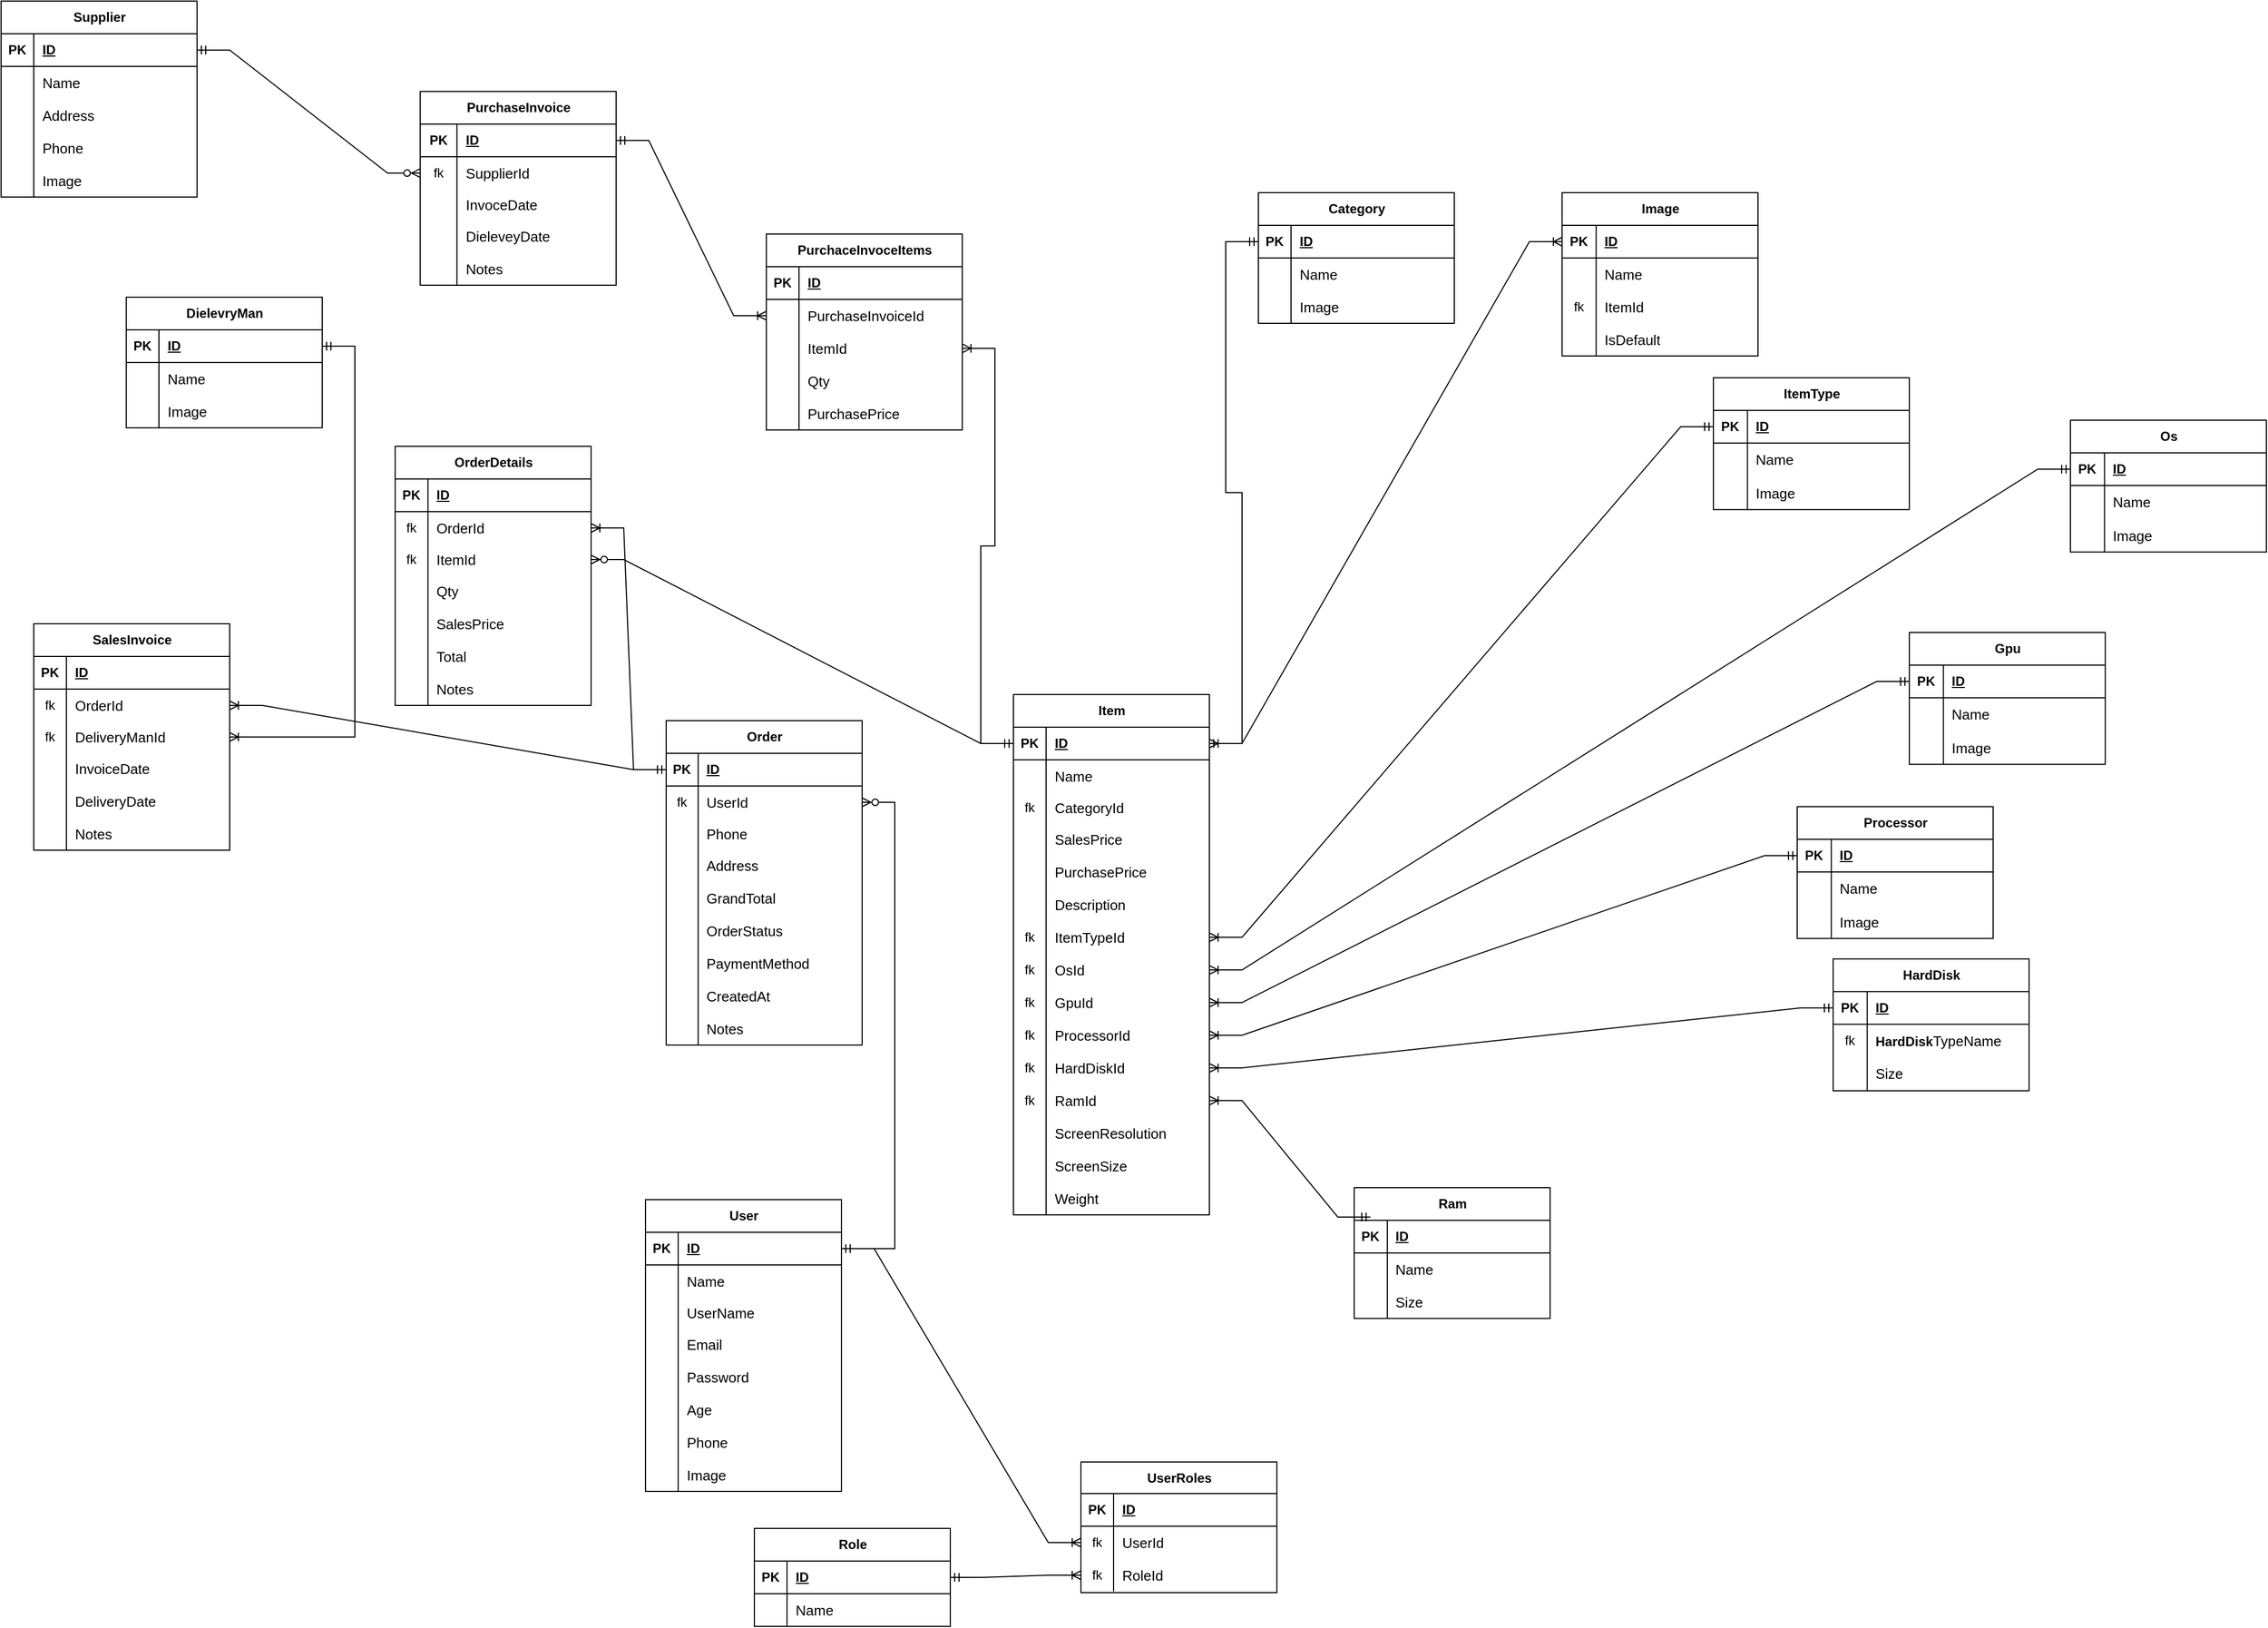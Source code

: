 <mxfile version="28.0.6">
  <diagram name="Page-1" id="YSvXb4mtFogGqNT76oC1">
    <mxGraphModel dx="1620" dy="1796" grid="0" gridSize="10" guides="1" tooltips="1" connect="1" arrows="1" fold="1" page="0" pageScale="1" pageWidth="850" pageHeight="1100" math="0" shadow="0">
      <root>
        <mxCell id="0" />
        <mxCell id="1" parent="0" />
        <mxCell id="e5fGJ2bErtbxZkrx5kii-1" value="Order" style="shape=table;startSize=30;container=1;collapsible=1;childLayout=tableLayout;fixedRows=1;rowLines=0;fontStyle=1;align=center;resizeLast=1;html=1;" parent="1" vertex="1">
          <mxGeometry x="550" y="-177" width="180" height="298" as="geometry" />
        </mxCell>
        <mxCell id="e5fGJ2bErtbxZkrx5kii-2" value="" style="shape=tableRow;horizontal=0;startSize=0;swimlaneHead=0;swimlaneBody=0;fillColor=none;collapsible=0;dropTarget=0;points=[[0,0.5],[1,0.5]];portConstraint=eastwest;top=0;left=0;right=0;bottom=1;" parent="e5fGJ2bErtbxZkrx5kii-1" vertex="1">
          <mxGeometry y="30" width="180" height="30" as="geometry" />
        </mxCell>
        <mxCell id="e5fGJ2bErtbxZkrx5kii-3" value="PK" style="shape=partialRectangle;connectable=0;fillColor=none;top=0;left=0;bottom=0;right=0;fontStyle=1;overflow=hidden;whiteSpace=wrap;html=1;" parent="e5fGJ2bErtbxZkrx5kii-2" vertex="1">
          <mxGeometry width="29.36" height="30" as="geometry">
            <mxRectangle width="29.36" height="30" as="alternateBounds" />
          </mxGeometry>
        </mxCell>
        <mxCell id="e5fGJ2bErtbxZkrx5kii-4" value="ID" style="shape=partialRectangle;connectable=0;fillColor=none;top=0;left=0;bottom=0;right=0;align=left;spacingLeft=6;fontStyle=5;overflow=hidden;whiteSpace=wrap;html=1;" parent="e5fGJ2bErtbxZkrx5kii-2" vertex="1">
          <mxGeometry x="29.36" width="150.64" height="30" as="geometry">
            <mxRectangle width="150.64" height="30" as="alternateBounds" />
          </mxGeometry>
        </mxCell>
        <mxCell id="e5fGJ2bErtbxZkrx5kii-5" value="" style="shape=tableRow;horizontal=0;startSize=0;swimlaneHead=0;swimlaneBody=0;fillColor=none;collapsible=0;dropTarget=0;points=[[0,0.5],[1,0.5]];portConstraint=eastwest;top=0;left=0;right=0;bottom=0;" parent="e5fGJ2bErtbxZkrx5kii-1" vertex="1">
          <mxGeometry y="60" width="180" height="30" as="geometry" />
        </mxCell>
        <mxCell id="e5fGJ2bErtbxZkrx5kii-6" value="fk" style="shape=partialRectangle;connectable=0;fillColor=none;top=0;left=0;bottom=0;right=0;editable=1;overflow=hidden;whiteSpace=wrap;html=1;" parent="e5fGJ2bErtbxZkrx5kii-5" vertex="1">
          <mxGeometry width="29.36" height="30" as="geometry">
            <mxRectangle width="29.36" height="30" as="alternateBounds" />
          </mxGeometry>
        </mxCell>
        <mxCell id="e5fGJ2bErtbxZkrx5kii-7" value="UserId" style="shape=partialRectangle;connectable=0;fillColor=none;top=0;left=0;bottom=0;right=0;align=left;spacingLeft=6;overflow=hidden;whiteSpace=wrap;html=1;fontStyle=0;fontSize=13;" parent="e5fGJ2bErtbxZkrx5kii-5" vertex="1">
          <mxGeometry x="29.36" width="150.64" height="30" as="geometry">
            <mxRectangle width="150.64" height="30" as="alternateBounds" />
          </mxGeometry>
        </mxCell>
        <mxCell id="e5fGJ2bErtbxZkrx5kii-8" value="" style="shape=tableRow;horizontal=0;startSize=0;swimlaneHead=0;swimlaneBody=0;fillColor=none;collapsible=0;dropTarget=0;points=[[0,0.5],[1,0.5]];portConstraint=eastwest;top=0;left=0;right=0;bottom=0;" parent="e5fGJ2bErtbxZkrx5kii-1" vertex="1">
          <mxGeometry y="90" width="180" height="28" as="geometry" />
        </mxCell>
        <mxCell id="e5fGJ2bErtbxZkrx5kii-9" value="" style="shape=partialRectangle;connectable=0;fillColor=none;top=0;left=0;bottom=0;right=0;editable=1;overflow=hidden;whiteSpace=wrap;html=1;" parent="e5fGJ2bErtbxZkrx5kii-8" vertex="1">
          <mxGeometry width="29.36" height="28" as="geometry">
            <mxRectangle width="29.36" height="28" as="alternateBounds" />
          </mxGeometry>
        </mxCell>
        <mxCell id="e5fGJ2bErtbxZkrx5kii-10" value="Phone" style="shape=partialRectangle;connectable=0;fillColor=none;top=0;left=0;bottom=0;right=0;align=left;spacingLeft=6;overflow=hidden;whiteSpace=wrap;html=1;fontSize=13;" parent="e5fGJ2bErtbxZkrx5kii-8" vertex="1">
          <mxGeometry x="29.36" width="150.64" height="28" as="geometry">
            <mxRectangle width="150.64" height="28" as="alternateBounds" />
          </mxGeometry>
        </mxCell>
        <mxCell id="e5fGJ2bErtbxZkrx5kii-11" value="" style="shape=tableRow;horizontal=0;startSize=0;swimlaneHead=0;swimlaneBody=0;fillColor=none;collapsible=0;dropTarget=0;points=[[0,0.5],[1,0.5]];portConstraint=eastwest;top=0;left=0;right=0;bottom=0;" parent="e5fGJ2bErtbxZkrx5kii-1" vertex="1">
          <mxGeometry y="118" width="180" height="30" as="geometry" />
        </mxCell>
        <mxCell id="e5fGJ2bErtbxZkrx5kii-12" value="" style="shape=partialRectangle;connectable=0;fillColor=none;top=0;left=0;bottom=0;right=0;editable=1;overflow=hidden;whiteSpace=wrap;html=1;" parent="e5fGJ2bErtbxZkrx5kii-11" vertex="1">
          <mxGeometry width="29.36" height="30" as="geometry">
            <mxRectangle width="29.36" height="30" as="alternateBounds" />
          </mxGeometry>
        </mxCell>
        <mxCell id="e5fGJ2bErtbxZkrx5kii-13" value="Address" style="shape=partialRectangle;connectable=0;fillColor=none;top=0;left=0;bottom=0;right=0;align=left;spacingLeft=6;overflow=hidden;whiteSpace=wrap;html=1;fontSize=13;" parent="e5fGJ2bErtbxZkrx5kii-11" vertex="1">
          <mxGeometry x="29.36" width="150.64" height="30" as="geometry">
            <mxRectangle width="150.64" height="30" as="alternateBounds" />
          </mxGeometry>
        </mxCell>
        <mxCell id="e5fGJ2bErtbxZkrx5kii-14" value="" style="shape=tableRow;horizontal=0;startSize=0;swimlaneHead=0;swimlaneBody=0;fillColor=none;collapsible=0;dropTarget=0;points=[[0,0.5],[1,0.5]];portConstraint=eastwest;top=0;left=0;right=0;bottom=0;" parent="e5fGJ2bErtbxZkrx5kii-1" vertex="1">
          <mxGeometry y="148" width="180" height="30" as="geometry" />
        </mxCell>
        <mxCell id="e5fGJ2bErtbxZkrx5kii-15" value="" style="shape=partialRectangle;connectable=0;fillColor=none;top=0;left=0;bottom=0;right=0;editable=1;overflow=hidden;whiteSpace=wrap;html=1;" parent="e5fGJ2bErtbxZkrx5kii-14" vertex="1">
          <mxGeometry width="29.36" height="30" as="geometry">
            <mxRectangle width="29.36" height="30" as="alternateBounds" />
          </mxGeometry>
        </mxCell>
        <mxCell id="e5fGJ2bErtbxZkrx5kii-16" value="GrandTotal" style="shape=partialRectangle;connectable=0;fillColor=none;top=0;left=0;bottom=0;right=0;align=left;spacingLeft=6;overflow=hidden;whiteSpace=wrap;html=1;fontSize=13;" parent="e5fGJ2bErtbxZkrx5kii-14" vertex="1">
          <mxGeometry x="29.36" width="150.64" height="30" as="geometry">
            <mxRectangle width="150.64" height="30" as="alternateBounds" />
          </mxGeometry>
        </mxCell>
        <mxCell id="e5fGJ2bErtbxZkrx5kii-313" value="" style="shape=tableRow;horizontal=0;startSize=0;swimlaneHead=0;swimlaneBody=0;fillColor=none;collapsible=0;dropTarget=0;points=[[0,0.5],[1,0.5]];portConstraint=eastwest;top=0;left=0;right=0;bottom=0;" parent="e5fGJ2bErtbxZkrx5kii-1" vertex="1">
          <mxGeometry y="178" width="180" height="30" as="geometry" />
        </mxCell>
        <mxCell id="e5fGJ2bErtbxZkrx5kii-314" value="" style="shape=partialRectangle;connectable=0;fillColor=none;top=0;left=0;bottom=0;right=0;editable=1;overflow=hidden;whiteSpace=wrap;html=1;" parent="e5fGJ2bErtbxZkrx5kii-313" vertex="1">
          <mxGeometry width="29.36" height="30" as="geometry">
            <mxRectangle width="29.36" height="30" as="alternateBounds" />
          </mxGeometry>
        </mxCell>
        <mxCell id="e5fGJ2bErtbxZkrx5kii-315" value="OrderStatus" style="shape=partialRectangle;connectable=0;fillColor=none;top=0;left=0;bottom=0;right=0;align=left;spacingLeft=6;overflow=hidden;whiteSpace=wrap;html=1;fontSize=13;" parent="e5fGJ2bErtbxZkrx5kii-313" vertex="1">
          <mxGeometry x="29.36" width="150.64" height="30" as="geometry">
            <mxRectangle width="150.64" height="30" as="alternateBounds" />
          </mxGeometry>
        </mxCell>
        <mxCell id="e5fGJ2bErtbxZkrx5kii-316" value="" style="shape=tableRow;horizontal=0;startSize=0;swimlaneHead=0;swimlaneBody=0;fillColor=none;collapsible=0;dropTarget=0;points=[[0,0.5],[1,0.5]];portConstraint=eastwest;top=0;left=0;right=0;bottom=0;" parent="e5fGJ2bErtbxZkrx5kii-1" vertex="1">
          <mxGeometry y="208" width="180" height="30" as="geometry" />
        </mxCell>
        <mxCell id="e5fGJ2bErtbxZkrx5kii-317" value="" style="shape=partialRectangle;connectable=0;fillColor=none;top=0;left=0;bottom=0;right=0;editable=1;overflow=hidden;whiteSpace=wrap;html=1;" parent="e5fGJ2bErtbxZkrx5kii-316" vertex="1">
          <mxGeometry width="29.36" height="30" as="geometry">
            <mxRectangle width="29.36" height="30" as="alternateBounds" />
          </mxGeometry>
        </mxCell>
        <mxCell id="e5fGJ2bErtbxZkrx5kii-318" value="PaymentMethod" style="shape=partialRectangle;connectable=0;fillColor=none;top=0;left=0;bottom=0;right=0;align=left;spacingLeft=6;overflow=hidden;whiteSpace=wrap;html=1;fontSize=13;" parent="e5fGJ2bErtbxZkrx5kii-316" vertex="1">
          <mxGeometry x="29.36" width="150.64" height="30" as="geometry">
            <mxRectangle width="150.64" height="30" as="alternateBounds" />
          </mxGeometry>
        </mxCell>
        <mxCell id="e5fGJ2bErtbxZkrx5kii-319" value="" style="shape=tableRow;horizontal=0;startSize=0;swimlaneHead=0;swimlaneBody=0;fillColor=none;collapsible=0;dropTarget=0;points=[[0,0.5],[1,0.5]];portConstraint=eastwest;top=0;left=0;right=0;bottom=0;" parent="e5fGJ2bErtbxZkrx5kii-1" vertex="1">
          <mxGeometry y="238" width="180" height="30" as="geometry" />
        </mxCell>
        <mxCell id="e5fGJ2bErtbxZkrx5kii-320" value="" style="shape=partialRectangle;connectable=0;fillColor=none;top=0;left=0;bottom=0;right=0;editable=1;overflow=hidden;whiteSpace=wrap;html=1;" parent="e5fGJ2bErtbxZkrx5kii-319" vertex="1">
          <mxGeometry width="29.36" height="30" as="geometry">
            <mxRectangle width="29.36" height="30" as="alternateBounds" />
          </mxGeometry>
        </mxCell>
        <mxCell id="e5fGJ2bErtbxZkrx5kii-321" value="CreatedAt" style="shape=partialRectangle;connectable=0;fillColor=none;top=0;left=0;bottom=0;right=0;align=left;spacingLeft=6;overflow=hidden;whiteSpace=wrap;html=1;fontSize=13;" parent="e5fGJ2bErtbxZkrx5kii-319" vertex="1">
          <mxGeometry x="29.36" width="150.64" height="30" as="geometry">
            <mxRectangle width="150.64" height="30" as="alternateBounds" />
          </mxGeometry>
        </mxCell>
        <mxCell id="k0vDTodkq2BZZLlNwc0m-19" value="" style="shape=tableRow;horizontal=0;startSize=0;swimlaneHead=0;swimlaneBody=0;fillColor=none;collapsible=0;dropTarget=0;points=[[0,0.5],[1,0.5]];portConstraint=eastwest;top=0;left=0;right=0;bottom=0;" parent="e5fGJ2bErtbxZkrx5kii-1" vertex="1">
          <mxGeometry y="268" width="180" height="30" as="geometry" />
        </mxCell>
        <mxCell id="k0vDTodkq2BZZLlNwc0m-20" value="" style="shape=partialRectangle;connectable=0;fillColor=none;top=0;left=0;bottom=0;right=0;editable=1;overflow=hidden;whiteSpace=wrap;html=1;" parent="k0vDTodkq2BZZLlNwc0m-19" vertex="1">
          <mxGeometry width="29.36" height="30" as="geometry">
            <mxRectangle width="29.36" height="30" as="alternateBounds" />
          </mxGeometry>
        </mxCell>
        <mxCell id="k0vDTodkq2BZZLlNwc0m-21" value="Notes" style="shape=partialRectangle;connectable=0;fillColor=none;top=0;left=0;bottom=0;right=0;align=left;spacingLeft=6;overflow=hidden;whiteSpace=wrap;html=1;fontSize=13;" parent="k0vDTodkq2BZZLlNwc0m-19" vertex="1">
          <mxGeometry x="29.36" width="150.64" height="30" as="geometry">
            <mxRectangle width="150.64" height="30" as="alternateBounds" />
          </mxGeometry>
        </mxCell>
        <mxCell id="e5fGJ2bErtbxZkrx5kii-17" value="OrderDetails" style="shape=table;startSize=30;container=1;collapsible=1;childLayout=tableLayout;fixedRows=1;rowLines=0;fontStyle=1;align=center;resizeLast=1;html=1;" parent="1" vertex="1">
          <mxGeometry x="301" y="-429" width="180" height="238" as="geometry" />
        </mxCell>
        <mxCell id="e5fGJ2bErtbxZkrx5kii-18" value="" style="shape=tableRow;horizontal=0;startSize=0;swimlaneHead=0;swimlaneBody=0;fillColor=none;collapsible=0;dropTarget=0;points=[[0,0.5],[1,0.5]];portConstraint=eastwest;top=0;left=0;right=0;bottom=1;" parent="e5fGJ2bErtbxZkrx5kii-17" vertex="1">
          <mxGeometry y="30" width="180" height="30" as="geometry" />
        </mxCell>
        <mxCell id="e5fGJ2bErtbxZkrx5kii-19" value="PK" style="shape=partialRectangle;connectable=0;fillColor=none;top=0;left=0;bottom=0;right=0;fontStyle=1;overflow=hidden;whiteSpace=wrap;html=1;" parent="e5fGJ2bErtbxZkrx5kii-18" vertex="1">
          <mxGeometry width="30.16" height="30" as="geometry">
            <mxRectangle width="30.16" height="30" as="alternateBounds" />
          </mxGeometry>
        </mxCell>
        <mxCell id="e5fGJ2bErtbxZkrx5kii-20" value="ID" style="shape=partialRectangle;connectable=0;fillColor=none;top=0;left=0;bottom=0;right=0;align=left;spacingLeft=6;fontStyle=5;overflow=hidden;whiteSpace=wrap;html=1;" parent="e5fGJ2bErtbxZkrx5kii-18" vertex="1">
          <mxGeometry x="30.16" width="149.84" height="30" as="geometry">
            <mxRectangle width="149.84" height="30" as="alternateBounds" />
          </mxGeometry>
        </mxCell>
        <mxCell id="e5fGJ2bErtbxZkrx5kii-21" value="" style="shape=tableRow;horizontal=0;startSize=0;swimlaneHead=0;swimlaneBody=0;fillColor=none;collapsible=0;dropTarget=0;points=[[0,0.5],[1,0.5]];portConstraint=eastwest;top=0;left=0;right=0;bottom=0;" parent="e5fGJ2bErtbxZkrx5kii-17" vertex="1">
          <mxGeometry y="60" width="180" height="30" as="geometry" />
        </mxCell>
        <mxCell id="e5fGJ2bErtbxZkrx5kii-22" value="fk" style="shape=partialRectangle;connectable=0;fillColor=none;top=0;left=0;bottom=0;right=0;editable=1;overflow=hidden;whiteSpace=wrap;html=1;" parent="e5fGJ2bErtbxZkrx5kii-21" vertex="1">
          <mxGeometry width="30.16" height="30" as="geometry">
            <mxRectangle width="30.16" height="30" as="alternateBounds" />
          </mxGeometry>
        </mxCell>
        <mxCell id="e5fGJ2bErtbxZkrx5kii-23" value="OrderId" style="shape=partialRectangle;connectable=0;fillColor=none;top=0;left=0;bottom=0;right=0;align=left;spacingLeft=6;overflow=hidden;whiteSpace=wrap;html=1;fontStyle=0;fontSize=13;" parent="e5fGJ2bErtbxZkrx5kii-21" vertex="1">
          <mxGeometry x="30.16" width="149.84" height="30" as="geometry">
            <mxRectangle width="149.84" height="30" as="alternateBounds" />
          </mxGeometry>
        </mxCell>
        <mxCell id="e5fGJ2bErtbxZkrx5kii-24" value="" style="shape=tableRow;horizontal=0;startSize=0;swimlaneHead=0;swimlaneBody=0;fillColor=none;collapsible=0;dropTarget=0;points=[[0,0.5],[1,0.5]];portConstraint=eastwest;top=0;left=0;right=0;bottom=0;" parent="e5fGJ2bErtbxZkrx5kii-17" vertex="1">
          <mxGeometry y="90" width="180" height="28" as="geometry" />
        </mxCell>
        <mxCell id="e5fGJ2bErtbxZkrx5kii-25" value="fk" style="shape=partialRectangle;connectable=0;fillColor=none;top=0;left=0;bottom=0;right=0;editable=1;overflow=hidden;whiteSpace=wrap;html=1;" parent="e5fGJ2bErtbxZkrx5kii-24" vertex="1">
          <mxGeometry width="30.16" height="28" as="geometry">
            <mxRectangle width="30.16" height="28" as="alternateBounds" />
          </mxGeometry>
        </mxCell>
        <mxCell id="e5fGJ2bErtbxZkrx5kii-26" value="ItemId" style="shape=partialRectangle;connectable=0;fillColor=none;top=0;left=0;bottom=0;right=0;align=left;spacingLeft=6;overflow=hidden;whiteSpace=wrap;html=1;fontSize=13;" parent="e5fGJ2bErtbxZkrx5kii-24" vertex="1">
          <mxGeometry x="30.16" width="149.84" height="28" as="geometry">
            <mxRectangle width="149.84" height="28" as="alternateBounds" />
          </mxGeometry>
        </mxCell>
        <mxCell id="e5fGJ2bErtbxZkrx5kii-27" value="" style="shape=tableRow;horizontal=0;startSize=0;swimlaneHead=0;swimlaneBody=0;fillColor=none;collapsible=0;dropTarget=0;points=[[0,0.5],[1,0.5]];portConstraint=eastwest;top=0;left=0;right=0;bottom=0;" parent="e5fGJ2bErtbxZkrx5kii-17" vertex="1">
          <mxGeometry y="118" width="180" height="30" as="geometry" />
        </mxCell>
        <mxCell id="e5fGJ2bErtbxZkrx5kii-28" value="" style="shape=partialRectangle;connectable=0;fillColor=none;top=0;left=0;bottom=0;right=0;editable=1;overflow=hidden;whiteSpace=wrap;html=1;" parent="e5fGJ2bErtbxZkrx5kii-27" vertex="1">
          <mxGeometry width="30.16" height="30" as="geometry">
            <mxRectangle width="30.16" height="30" as="alternateBounds" />
          </mxGeometry>
        </mxCell>
        <mxCell id="e5fGJ2bErtbxZkrx5kii-29" value="Qty" style="shape=partialRectangle;connectable=0;fillColor=none;top=0;left=0;bottom=0;right=0;align=left;spacingLeft=6;overflow=hidden;whiteSpace=wrap;html=1;fontSize=13;" parent="e5fGJ2bErtbxZkrx5kii-27" vertex="1">
          <mxGeometry x="30.16" width="149.84" height="30" as="geometry">
            <mxRectangle width="149.84" height="30" as="alternateBounds" />
          </mxGeometry>
        </mxCell>
        <mxCell id="e5fGJ2bErtbxZkrx5kii-30" value="" style="shape=tableRow;horizontal=0;startSize=0;swimlaneHead=0;swimlaneBody=0;fillColor=none;collapsible=0;dropTarget=0;points=[[0,0.5],[1,0.5]];portConstraint=eastwest;top=0;left=0;right=0;bottom=0;" parent="e5fGJ2bErtbxZkrx5kii-17" vertex="1">
          <mxGeometry y="148" width="180" height="30" as="geometry" />
        </mxCell>
        <mxCell id="e5fGJ2bErtbxZkrx5kii-31" value="" style="shape=partialRectangle;connectable=0;fillColor=none;top=0;left=0;bottom=0;right=0;editable=1;overflow=hidden;whiteSpace=wrap;html=1;" parent="e5fGJ2bErtbxZkrx5kii-30" vertex="1">
          <mxGeometry width="30.16" height="30" as="geometry">
            <mxRectangle width="30.16" height="30" as="alternateBounds" />
          </mxGeometry>
        </mxCell>
        <mxCell id="e5fGJ2bErtbxZkrx5kii-32" value="SalesPrice" style="shape=partialRectangle;connectable=0;fillColor=none;top=0;left=0;bottom=0;right=0;align=left;spacingLeft=6;overflow=hidden;whiteSpace=wrap;html=1;fontSize=13;" parent="e5fGJ2bErtbxZkrx5kii-30" vertex="1">
          <mxGeometry x="30.16" width="149.84" height="30" as="geometry">
            <mxRectangle width="149.84" height="30" as="alternateBounds" />
          </mxGeometry>
        </mxCell>
        <mxCell id="e5fGJ2bErtbxZkrx5kii-33" value="" style="shape=tableRow;horizontal=0;startSize=0;swimlaneHead=0;swimlaneBody=0;fillColor=none;collapsible=0;dropTarget=0;points=[[0,0.5],[1,0.5]];portConstraint=eastwest;top=0;left=0;right=0;bottom=0;" parent="e5fGJ2bErtbxZkrx5kii-17" vertex="1">
          <mxGeometry y="178" width="180" height="30" as="geometry" />
        </mxCell>
        <mxCell id="e5fGJ2bErtbxZkrx5kii-34" value="" style="shape=partialRectangle;connectable=0;fillColor=none;top=0;left=0;bottom=0;right=0;editable=1;overflow=hidden;whiteSpace=wrap;html=1;" parent="e5fGJ2bErtbxZkrx5kii-33" vertex="1">
          <mxGeometry width="30.16" height="30" as="geometry">
            <mxRectangle width="30.16" height="30" as="alternateBounds" />
          </mxGeometry>
        </mxCell>
        <mxCell id="e5fGJ2bErtbxZkrx5kii-35" value="Total" style="shape=partialRectangle;connectable=0;fillColor=none;top=0;left=0;bottom=0;right=0;align=left;spacingLeft=6;overflow=hidden;whiteSpace=wrap;html=1;fontSize=13;" parent="e5fGJ2bErtbxZkrx5kii-33" vertex="1">
          <mxGeometry x="30.16" width="149.84" height="30" as="geometry">
            <mxRectangle width="149.84" height="30" as="alternateBounds" />
          </mxGeometry>
        </mxCell>
        <mxCell id="e5fGJ2bErtbxZkrx5kii-304" value="" style="shape=tableRow;horizontal=0;startSize=0;swimlaneHead=0;swimlaneBody=0;fillColor=none;collapsible=0;dropTarget=0;points=[[0,0.5],[1,0.5]];portConstraint=eastwest;top=0;left=0;right=0;bottom=0;" parent="e5fGJ2bErtbxZkrx5kii-17" vertex="1">
          <mxGeometry y="208" width="180" height="30" as="geometry" />
        </mxCell>
        <mxCell id="e5fGJ2bErtbxZkrx5kii-305" value="" style="shape=partialRectangle;connectable=0;fillColor=none;top=0;left=0;bottom=0;right=0;editable=1;overflow=hidden;whiteSpace=wrap;html=1;" parent="e5fGJ2bErtbxZkrx5kii-304" vertex="1">
          <mxGeometry width="30.16" height="30" as="geometry">
            <mxRectangle width="30.16" height="30" as="alternateBounds" />
          </mxGeometry>
        </mxCell>
        <mxCell id="e5fGJ2bErtbxZkrx5kii-306" value="Notes" style="shape=partialRectangle;connectable=0;fillColor=none;top=0;left=0;bottom=0;right=0;align=left;spacingLeft=6;overflow=hidden;whiteSpace=wrap;html=1;fontSize=13;" parent="e5fGJ2bErtbxZkrx5kii-304" vertex="1">
          <mxGeometry x="30.16" width="149.84" height="30" as="geometry">
            <mxRectangle width="149.84" height="30" as="alternateBounds" />
          </mxGeometry>
        </mxCell>
        <mxCell id="e5fGJ2bErtbxZkrx5kii-36" value="User" style="shape=table;startSize=30;container=1;collapsible=1;childLayout=tableLayout;fixedRows=1;rowLines=0;fontStyle=1;align=center;resizeLast=1;html=1;" parent="1" vertex="1">
          <mxGeometry x="531" y="263" width="180" height="268" as="geometry">
            <mxRectangle x="311" y="163" width="60" height="30" as="alternateBounds" />
          </mxGeometry>
        </mxCell>
        <mxCell id="e5fGJ2bErtbxZkrx5kii-37" value="" style="shape=tableRow;horizontal=0;startSize=0;swimlaneHead=0;swimlaneBody=0;fillColor=none;collapsible=0;dropTarget=0;points=[[0,0.5],[1,0.5]];portConstraint=eastwest;top=0;left=0;right=0;bottom=1;" parent="e5fGJ2bErtbxZkrx5kii-36" vertex="1">
          <mxGeometry y="30" width="180" height="30" as="geometry" />
        </mxCell>
        <mxCell id="e5fGJ2bErtbxZkrx5kii-38" value="PK" style="shape=partialRectangle;connectable=0;fillColor=none;top=0;left=0;bottom=0;right=0;fontStyle=1;overflow=hidden;whiteSpace=wrap;html=1;" parent="e5fGJ2bErtbxZkrx5kii-37" vertex="1">
          <mxGeometry width="30" height="30" as="geometry">
            <mxRectangle width="30" height="30" as="alternateBounds" />
          </mxGeometry>
        </mxCell>
        <mxCell id="e5fGJ2bErtbxZkrx5kii-39" value="ID" style="shape=partialRectangle;connectable=0;fillColor=none;top=0;left=0;bottom=0;right=0;align=left;spacingLeft=6;fontStyle=5;overflow=hidden;whiteSpace=wrap;html=1;" parent="e5fGJ2bErtbxZkrx5kii-37" vertex="1">
          <mxGeometry x="30" width="150" height="30" as="geometry">
            <mxRectangle width="150" height="30" as="alternateBounds" />
          </mxGeometry>
        </mxCell>
        <mxCell id="e5fGJ2bErtbxZkrx5kii-40" value="" style="shape=tableRow;horizontal=0;startSize=0;swimlaneHead=0;swimlaneBody=0;fillColor=none;collapsible=0;dropTarget=0;points=[[0,0.5],[1,0.5]];portConstraint=eastwest;top=0;left=0;right=0;bottom=0;" parent="e5fGJ2bErtbxZkrx5kii-36" vertex="1">
          <mxGeometry y="60" width="180" height="30" as="geometry" />
        </mxCell>
        <mxCell id="e5fGJ2bErtbxZkrx5kii-41" value="" style="shape=partialRectangle;connectable=0;fillColor=none;top=0;left=0;bottom=0;right=0;editable=1;overflow=hidden;whiteSpace=wrap;html=1;" parent="e5fGJ2bErtbxZkrx5kii-40" vertex="1">
          <mxGeometry width="30" height="30" as="geometry">
            <mxRectangle width="30" height="30" as="alternateBounds" />
          </mxGeometry>
        </mxCell>
        <mxCell id="e5fGJ2bErtbxZkrx5kii-42" value="Name" style="shape=partialRectangle;connectable=0;fillColor=none;top=0;left=0;bottom=0;right=0;align=left;spacingLeft=6;overflow=hidden;whiteSpace=wrap;html=1;fontStyle=0;fontSize=13;" parent="e5fGJ2bErtbxZkrx5kii-40" vertex="1">
          <mxGeometry x="30" width="150" height="30" as="geometry">
            <mxRectangle width="150" height="30" as="alternateBounds" />
          </mxGeometry>
        </mxCell>
        <mxCell id="e5fGJ2bErtbxZkrx5kii-43" value="" style="shape=tableRow;horizontal=0;startSize=0;swimlaneHead=0;swimlaneBody=0;fillColor=none;collapsible=0;dropTarget=0;points=[[0,0.5],[1,0.5]];portConstraint=eastwest;top=0;left=0;right=0;bottom=0;" parent="e5fGJ2bErtbxZkrx5kii-36" vertex="1">
          <mxGeometry y="90" width="180" height="28" as="geometry" />
        </mxCell>
        <mxCell id="e5fGJ2bErtbxZkrx5kii-44" value="" style="shape=partialRectangle;connectable=0;fillColor=none;top=0;left=0;bottom=0;right=0;editable=1;overflow=hidden;whiteSpace=wrap;html=1;" parent="e5fGJ2bErtbxZkrx5kii-43" vertex="1">
          <mxGeometry width="30" height="28" as="geometry">
            <mxRectangle width="30" height="28" as="alternateBounds" />
          </mxGeometry>
        </mxCell>
        <mxCell id="e5fGJ2bErtbxZkrx5kii-45" value="UserName" style="shape=partialRectangle;connectable=0;fillColor=none;top=0;left=0;bottom=0;right=0;align=left;spacingLeft=6;overflow=hidden;whiteSpace=wrap;html=1;fontSize=13;" parent="e5fGJ2bErtbxZkrx5kii-43" vertex="1">
          <mxGeometry x="30" width="150" height="28" as="geometry">
            <mxRectangle width="150" height="28" as="alternateBounds" />
          </mxGeometry>
        </mxCell>
        <mxCell id="e5fGJ2bErtbxZkrx5kii-46" value="" style="shape=tableRow;horizontal=0;startSize=0;swimlaneHead=0;swimlaneBody=0;fillColor=none;collapsible=0;dropTarget=0;points=[[0,0.5],[1,0.5]];portConstraint=eastwest;top=0;left=0;right=0;bottom=0;" parent="e5fGJ2bErtbxZkrx5kii-36" vertex="1">
          <mxGeometry y="118" width="180" height="30" as="geometry" />
        </mxCell>
        <mxCell id="e5fGJ2bErtbxZkrx5kii-47" value="" style="shape=partialRectangle;connectable=0;fillColor=none;top=0;left=0;bottom=0;right=0;editable=1;overflow=hidden;whiteSpace=wrap;html=1;" parent="e5fGJ2bErtbxZkrx5kii-46" vertex="1">
          <mxGeometry width="30" height="30" as="geometry">
            <mxRectangle width="30" height="30" as="alternateBounds" />
          </mxGeometry>
        </mxCell>
        <mxCell id="e5fGJ2bErtbxZkrx5kii-48" value="Email" style="shape=partialRectangle;connectable=0;fillColor=none;top=0;left=0;bottom=0;right=0;align=left;spacingLeft=6;overflow=hidden;whiteSpace=wrap;html=1;fontSize=13;" parent="e5fGJ2bErtbxZkrx5kii-46" vertex="1">
          <mxGeometry x="30" width="150" height="30" as="geometry">
            <mxRectangle width="150" height="30" as="alternateBounds" />
          </mxGeometry>
        </mxCell>
        <mxCell id="e5fGJ2bErtbxZkrx5kii-49" value="" style="shape=tableRow;horizontal=0;startSize=0;swimlaneHead=0;swimlaneBody=0;fillColor=none;collapsible=0;dropTarget=0;points=[[0,0.5],[1,0.5]];portConstraint=eastwest;top=0;left=0;right=0;bottom=0;" parent="e5fGJ2bErtbxZkrx5kii-36" vertex="1">
          <mxGeometry y="148" width="180" height="30" as="geometry" />
        </mxCell>
        <mxCell id="e5fGJ2bErtbxZkrx5kii-50" value="" style="shape=partialRectangle;connectable=0;fillColor=none;top=0;left=0;bottom=0;right=0;editable=1;overflow=hidden;whiteSpace=wrap;html=1;" parent="e5fGJ2bErtbxZkrx5kii-49" vertex="1">
          <mxGeometry width="30" height="30" as="geometry">
            <mxRectangle width="30" height="30" as="alternateBounds" />
          </mxGeometry>
        </mxCell>
        <mxCell id="e5fGJ2bErtbxZkrx5kii-51" value="Password" style="shape=partialRectangle;connectable=0;fillColor=none;top=0;left=0;bottom=0;right=0;align=left;spacingLeft=6;overflow=hidden;whiteSpace=wrap;html=1;fontSize=13;" parent="e5fGJ2bErtbxZkrx5kii-49" vertex="1">
          <mxGeometry x="30" width="150" height="30" as="geometry">
            <mxRectangle width="150" height="30" as="alternateBounds" />
          </mxGeometry>
        </mxCell>
        <mxCell id="e5fGJ2bErtbxZkrx5kii-52" value="" style="shape=tableRow;horizontal=0;startSize=0;swimlaneHead=0;swimlaneBody=0;fillColor=none;collapsible=0;dropTarget=0;points=[[0,0.5],[1,0.5]];portConstraint=eastwest;top=0;left=0;right=0;bottom=0;" parent="e5fGJ2bErtbxZkrx5kii-36" vertex="1">
          <mxGeometry y="178" width="180" height="30" as="geometry" />
        </mxCell>
        <mxCell id="e5fGJ2bErtbxZkrx5kii-53" value="" style="shape=partialRectangle;connectable=0;fillColor=none;top=0;left=0;bottom=0;right=0;editable=1;overflow=hidden;whiteSpace=wrap;html=1;" parent="e5fGJ2bErtbxZkrx5kii-52" vertex="1">
          <mxGeometry width="30" height="30" as="geometry">
            <mxRectangle width="30" height="30" as="alternateBounds" />
          </mxGeometry>
        </mxCell>
        <mxCell id="e5fGJ2bErtbxZkrx5kii-54" value="Age" style="shape=partialRectangle;connectable=0;fillColor=none;top=0;left=0;bottom=0;right=0;align=left;spacingLeft=6;overflow=hidden;whiteSpace=wrap;html=1;fontSize=13;" parent="e5fGJ2bErtbxZkrx5kii-52" vertex="1">
          <mxGeometry x="30" width="150" height="30" as="geometry">
            <mxRectangle width="150" height="30" as="alternateBounds" />
          </mxGeometry>
        </mxCell>
        <mxCell id="e5fGJ2bErtbxZkrx5kii-55" value="" style="shape=tableRow;horizontal=0;startSize=0;swimlaneHead=0;swimlaneBody=0;fillColor=none;collapsible=0;dropTarget=0;points=[[0,0.5],[1,0.5]];portConstraint=eastwest;top=0;left=0;right=0;bottom=0;" parent="e5fGJ2bErtbxZkrx5kii-36" vertex="1">
          <mxGeometry y="208" width="180" height="30" as="geometry" />
        </mxCell>
        <mxCell id="e5fGJ2bErtbxZkrx5kii-56" value="" style="shape=partialRectangle;connectable=0;fillColor=none;top=0;left=0;bottom=0;right=0;editable=1;overflow=hidden;whiteSpace=wrap;html=1;" parent="e5fGJ2bErtbxZkrx5kii-55" vertex="1">
          <mxGeometry width="30" height="30" as="geometry">
            <mxRectangle width="30" height="30" as="alternateBounds" />
          </mxGeometry>
        </mxCell>
        <mxCell id="e5fGJ2bErtbxZkrx5kii-57" value="Phone" style="shape=partialRectangle;connectable=0;fillColor=none;top=0;left=0;bottom=0;right=0;align=left;spacingLeft=6;overflow=hidden;whiteSpace=wrap;html=1;fontSize=13;" parent="e5fGJ2bErtbxZkrx5kii-55" vertex="1">
          <mxGeometry x="30" width="150" height="30" as="geometry">
            <mxRectangle width="150" height="30" as="alternateBounds" />
          </mxGeometry>
        </mxCell>
        <mxCell id="e5fGJ2bErtbxZkrx5kii-104" value="" style="shape=tableRow;horizontal=0;startSize=0;swimlaneHead=0;swimlaneBody=0;fillColor=none;collapsible=0;dropTarget=0;points=[[0,0.5],[1,0.5]];portConstraint=eastwest;top=0;left=0;right=0;bottom=0;" parent="e5fGJ2bErtbxZkrx5kii-36" vertex="1">
          <mxGeometry y="238" width="180" height="30" as="geometry" />
        </mxCell>
        <mxCell id="e5fGJ2bErtbxZkrx5kii-105" value="" style="shape=partialRectangle;connectable=0;fillColor=none;top=0;left=0;bottom=0;right=0;editable=1;overflow=hidden;whiteSpace=wrap;html=1;" parent="e5fGJ2bErtbxZkrx5kii-104" vertex="1">
          <mxGeometry width="30" height="30" as="geometry">
            <mxRectangle width="30" height="30" as="alternateBounds" />
          </mxGeometry>
        </mxCell>
        <mxCell id="e5fGJ2bErtbxZkrx5kii-106" value="Image" style="shape=partialRectangle;connectable=0;fillColor=none;top=0;left=0;bottom=0;right=0;align=left;spacingLeft=6;overflow=hidden;whiteSpace=wrap;html=1;fontSize=13;" parent="e5fGJ2bErtbxZkrx5kii-104" vertex="1">
          <mxGeometry x="30" width="150" height="30" as="geometry">
            <mxRectangle width="150" height="30" as="alternateBounds" />
          </mxGeometry>
        </mxCell>
        <mxCell id="e5fGJ2bErtbxZkrx5kii-58" value="Role" style="shape=table;startSize=30;container=1;collapsible=1;childLayout=tableLayout;fixedRows=1;rowLines=0;fontStyle=1;align=center;resizeLast=1;html=1;" parent="1" vertex="1">
          <mxGeometry x="631" y="565" width="180" height="90" as="geometry" />
        </mxCell>
        <mxCell id="e5fGJ2bErtbxZkrx5kii-59" value="" style="shape=tableRow;horizontal=0;startSize=0;swimlaneHead=0;swimlaneBody=0;fillColor=none;collapsible=0;dropTarget=0;points=[[0,0.5],[1,0.5]];portConstraint=eastwest;top=0;left=0;right=0;bottom=1;" parent="e5fGJ2bErtbxZkrx5kii-58" vertex="1">
          <mxGeometry y="30" width="180" height="30" as="geometry" />
        </mxCell>
        <mxCell id="e5fGJ2bErtbxZkrx5kii-60" value="PK" style="shape=partialRectangle;connectable=0;fillColor=none;top=0;left=0;bottom=0;right=0;fontStyle=1;overflow=hidden;whiteSpace=wrap;html=1;" parent="e5fGJ2bErtbxZkrx5kii-59" vertex="1">
          <mxGeometry width="30" height="30" as="geometry">
            <mxRectangle width="30" height="30" as="alternateBounds" />
          </mxGeometry>
        </mxCell>
        <mxCell id="e5fGJ2bErtbxZkrx5kii-61" value="ID" style="shape=partialRectangle;connectable=0;fillColor=none;top=0;left=0;bottom=0;right=0;align=left;spacingLeft=6;fontStyle=5;overflow=hidden;whiteSpace=wrap;html=1;" parent="e5fGJ2bErtbxZkrx5kii-59" vertex="1">
          <mxGeometry x="30" width="150" height="30" as="geometry">
            <mxRectangle width="150" height="30" as="alternateBounds" />
          </mxGeometry>
        </mxCell>
        <mxCell id="e5fGJ2bErtbxZkrx5kii-62" value="" style="shape=tableRow;horizontal=0;startSize=0;swimlaneHead=0;swimlaneBody=0;fillColor=none;collapsible=0;dropTarget=0;points=[[0,0.5],[1,0.5]];portConstraint=eastwest;top=0;left=0;right=0;bottom=0;" parent="e5fGJ2bErtbxZkrx5kii-58" vertex="1">
          <mxGeometry y="60" width="180" height="30" as="geometry" />
        </mxCell>
        <mxCell id="e5fGJ2bErtbxZkrx5kii-63" value="" style="shape=partialRectangle;connectable=0;fillColor=none;top=0;left=0;bottom=0;right=0;editable=1;overflow=hidden;whiteSpace=wrap;html=1;" parent="e5fGJ2bErtbxZkrx5kii-62" vertex="1">
          <mxGeometry width="30" height="30" as="geometry">
            <mxRectangle width="30" height="30" as="alternateBounds" />
          </mxGeometry>
        </mxCell>
        <mxCell id="e5fGJ2bErtbxZkrx5kii-64" value="Name" style="shape=partialRectangle;connectable=0;fillColor=none;top=0;left=0;bottom=0;right=0;align=left;spacingLeft=6;overflow=hidden;whiteSpace=wrap;html=1;fontStyle=0;fontSize=13;" parent="e5fGJ2bErtbxZkrx5kii-62" vertex="1">
          <mxGeometry x="30" width="150" height="30" as="geometry">
            <mxRectangle width="150" height="30" as="alternateBounds" />
          </mxGeometry>
        </mxCell>
        <mxCell id="e5fGJ2bErtbxZkrx5kii-74" value="UserRoles" style="shape=table;startSize=29;container=1;collapsible=1;childLayout=tableLayout;fixedRows=1;rowLines=0;fontStyle=1;align=center;resizeLast=1;html=1;" parent="1" vertex="1">
          <mxGeometry x="931" y="504" width="180" height="120" as="geometry" />
        </mxCell>
        <mxCell id="e5fGJ2bErtbxZkrx5kii-75" value="" style="shape=tableRow;horizontal=0;startSize=0;swimlaneHead=0;swimlaneBody=0;fillColor=none;collapsible=0;dropTarget=0;points=[[0,0.5],[1,0.5]];portConstraint=eastwest;top=0;left=0;right=0;bottom=1;" parent="e5fGJ2bErtbxZkrx5kii-74" vertex="1">
          <mxGeometry y="29" width="180" height="30" as="geometry" />
        </mxCell>
        <mxCell id="e5fGJ2bErtbxZkrx5kii-76" value="PK" style="shape=partialRectangle;connectable=0;fillColor=none;top=0;left=0;bottom=0;right=0;fontStyle=1;overflow=hidden;whiteSpace=wrap;html=1;" parent="e5fGJ2bErtbxZkrx5kii-75" vertex="1">
          <mxGeometry width="30" height="30" as="geometry">
            <mxRectangle width="30" height="30" as="alternateBounds" />
          </mxGeometry>
        </mxCell>
        <mxCell id="e5fGJ2bErtbxZkrx5kii-77" value="ID" style="shape=partialRectangle;connectable=0;fillColor=none;top=0;left=0;bottom=0;right=0;align=left;spacingLeft=6;fontStyle=5;overflow=hidden;whiteSpace=wrap;html=1;" parent="e5fGJ2bErtbxZkrx5kii-75" vertex="1">
          <mxGeometry x="30" width="150" height="30" as="geometry">
            <mxRectangle width="150" height="30" as="alternateBounds" />
          </mxGeometry>
        </mxCell>
        <mxCell id="e5fGJ2bErtbxZkrx5kii-78" value="" style="shape=tableRow;horizontal=0;startSize=0;swimlaneHead=0;swimlaneBody=0;fillColor=none;collapsible=0;dropTarget=0;points=[[0,0.5],[1,0.5]];portConstraint=eastwest;top=0;left=0;right=0;bottom=0;" parent="e5fGJ2bErtbxZkrx5kii-74" vertex="1">
          <mxGeometry y="59" width="180" height="30" as="geometry" />
        </mxCell>
        <mxCell id="e5fGJ2bErtbxZkrx5kii-79" value="fk" style="shape=partialRectangle;connectable=0;fillColor=none;top=0;left=0;bottom=0;right=0;editable=1;overflow=hidden;whiteSpace=wrap;html=1;" parent="e5fGJ2bErtbxZkrx5kii-78" vertex="1">
          <mxGeometry width="30" height="30" as="geometry">
            <mxRectangle width="30" height="30" as="alternateBounds" />
          </mxGeometry>
        </mxCell>
        <mxCell id="e5fGJ2bErtbxZkrx5kii-80" value="UserId" style="shape=partialRectangle;connectable=0;fillColor=none;top=0;left=0;bottom=0;right=0;align=left;spacingLeft=6;overflow=hidden;whiteSpace=wrap;html=1;fontStyle=0;fontSize=13;" parent="e5fGJ2bErtbxZkrx5kii-78" vertex="1">
          <mxGeometry x="30" width="150" height="30" as="geometry">
            <mxRectangle width="150" height="30" as="alternateBounds" />
          </mxGeometry>
        </mxCell>
        <mxCell id="e5fGJ2bErtbxZkrx5kii-88" value="" style="shape=tableRow;horizontal=0;startSize=0;swimlaneHead=0;swimlaneBody=0;fillColor=none;collapsible=0;dropTarget=0;points=[[0,0.5],[1,0.5]];portConstraint=eastwest;top=0;left=0;right=0;bottom=0;" parent="e5fGJ2bErtbxZkrx5kii-74" vertex="1">
          <mxGeometry y="89" width="180" height="30" as="geometry" />
        </mxCell>
        <mxCell id="e5fGJ2bErtbxZkrx5kii-89" value="fk" style="shape=partialRectangle;connectable=0;fillColor=none;top=0;left=0;bottom=0;right=0;editable=1;overflow=hidden;whiteSpace=wrap;html=1;" parent="e5fGJ2bErtbxZkrx5kii-88" vertex="1">
          <mxGeometry width="30" height="30" as="geometry">
            <mxRectangle width="30" height="30" as="alternateBounds" />
          </mxGeometry>
        </mxCell>
        <mxCell id="e5fGJ2bErtbxZkrx5kii-90" value="RoleId" style="shape=partialRectangle;connectable=0;fillColor=none;top=0;left=0;bottom=0;right=0;align=left;spacingLeft=6;overflow=hidden;whiteSpace=wrap;html=1;fontStyle=0;fontSize=13;" parent="e5fGJ2bErtbxZkrx5kii-88" vertex="1">
          <mxGeometry x="30" width="150" height="30" as="geometry">
            <mxRectangle width="150" height="30" as="alternateBounds" />
          </mxGeometry>
        </mxCell>
        <mxCell id="e5fGJ2bErtbxZkrx5kii-94" value="Category" style="shape=table;startSize=30;container=1;collapsible=1;childLayout=tableLayout;fixedRows=1;rowLines=0;fontStyle=1;align=center;resizeLast=1;html=1;" parent="1" vertex="1">
          <mxGeometry x="1094" y="-662" width="180" height="120" as="geometry" />
        </mxCell>
        <mxCell id="e5fGJ2bErtbxZkrx5kii-95" value="" style="shape=tableRow;horizontal=0;startSize=0;swimlaneHead=0;swimlaneBody=0;fillColor=none;collapsible=0;dropTarget=0;points=[[0,0.5],[1,0.5]];portConstraint=eastwest;top=0;left=0;right=0;bottom=1;" parent="e5fGJ2bErtbxZkrx5kii-94" vertex="1">
          <mxGeometry y="30" width="180" height="30" as="geometry" />
        </mxCell>
        <mxCell id="e5fGJ2bErtbxZkrx5kii-96" value="PK" style="shape=partialRectangle;connectable=0;fillColor=none;top=0;left=0;bottom=0;right=0;fontStyle=1;overflow=hidden;whiteSpace=wrap;html=1;" parent="e5fGJ2bErtbxZkrx5kii-95" vertex="1">
          <mxGeometry width="30" height="30" as="geometry">
            <mxRectangle width="30" height="30" as="alternateBounds" />
          </mxGeometry>
        </mxCell>
        <mxCell id="e5fGJ2bErtbxZkrx5kii-97" value="ID" style="shape=partialRectangle;connectable=0;fillColor=none;top=0;left=0;bottom=0;right=0;align=left;spacingLeft=6;fontStyle=5;overflow=hidden;whiteSpace=wrap;html=1;" parent="e5fGJ2bErtbxZkrx5kii-95" vertex="1">
          <mxGeometry x="30" width="150" height="30" as="geometry">
            <mxRectangle width="150" height="30" as="alternateBounds" />
          </mxGeometry>
        </mxCell>
        <mxCell id="e5fGJ2bErtbxZkrx5kii-98" value="" style="shape=tableRow;horizontal=0;startSize=0;swimlaneHead=0;swimlaneBody=0;fillColor=none;collapsible=0;dropTarget=0;points=[[0,0.5],[1,0.5]];portConstraint=eastwest;top=0;left=0;right=0;bottom=0;" parent="e5fGJ2bErtbxZkrx5kii-94" vertex="1">
          <mxGeometry y="60" width="180" height="30" as="geometry" />
        </mxCell>
        <mxCell id="e5fGJ2bErtbxZkrx5kii-99" value="" style="shape=partialRectangle;connectable=0;fillColor=none;top=0;left=0;bottom=0;right=0;editable=1;overflow=hidden;whiteSpace=wrap;html=1;" parent="e5fGJ2bErtbxZkrx5kii-98" vertex="1">
          <mxGeometry width="30" height="30" as="geometry">
            <mxRectangle width="30" height="30" as="alternateBounds" />
          </mxGeometry>
        </mxCell>
        <mxCell id="e5fGJ2bErtbxZkrx5kii-100" value="Name" style="shape=partialRectangle;connectable=0;fillColor=none;top=0;left=0;bottom=0;right=0;align=left;spacingLeft=6;overflow=hidden;whiteSpace=wrap;html=1;fontStyle=0;fontSize=13;" parent="e5fGJ2bErtbxZkrx5kii-98" vertex="1">
          <mxGeometry x="30" width="150" height="30" as="geometry">
            <mxRectangle width="150" height="30" as="alternateBounds" />
          </mxGeometry>
        </mxCell>
        <mxCell id="e5fGJ2bErtbxZkrx5kii-101" value="" style="shape=tableRow;horizontal=0;startSize=0;swimlaneHead=0;swimlaneBody=0;fillColor=none;collapsible=0;dropTarget=0;points=[[0,0.5],[1,0.5]];portConstraint=eastwest;top=0;left=0;right=0;bottom=0;" parent="e5fGJ2bErtbxZkrx5kii-94" vertex="1">
          <mxGeometry y="90" width="180" height="30" as="geometry" />
        </mxCell>
        <mxCell id="e5fGJ2bErtbxZkrx5kii-102" value="" style="shape=partialRectangle;connectable=0;fillColor=none;top=0;left=0;bottom=0;right=0;editable=1;overflow=hidden;whiteSpace=wrap;html=1;" parent="e5fGJ2bErtbxZkrx5kii-101" vertex="1">
          <mxGeometry width="30" height="30" as="geometry">
            <mxRectangle width="30" height="30" as="alternateBounds" />
          </mxGeometry>
        </mxCell>
        <mxCell id="e5fGJ2bErtbxZkrx5kii-103" value="Image" style="shape=partialRectangle;connectable=0;fillColor=none;top=0;left=0;bottom=0;right=0;align=left;spacingLeft=6;overflow=hidden;whiteSpace=wrap;html=1;fontStyle=0;fontSize=13;" parent="e5fGJ2bErtbxZkrx5kii-101" vertex="1">
          <mxGeometry x="30" width="150" height="30" as="geometry">
            <mxRectangle width="150" height="30" as="alternateBounds" />
          </mxGeometry>
        </mxCell>
        <mxCell id="e5fGJ2bErtbxZkrx5kii-117" value="Item" style="shape=table;startSize=30;container=1;collapsible=1;childLayout=tableLayout;fixedRows=1;rowLines=0;fontStyle=1;align=center;resizeLast=1;html=1;" parent="1" vertex="1">
          <mxGeometry x="869" y="-201" width="180" height="478" as="geometry" />
        </mxCell>
        <mxCell id="e5fGJ2bErtbxZkrx5kii-118" value="" style="shape=tableRow;horizontal=0;startSize=0;swimlaneHead=0;swimlaneBody=0;fillColor=none;collapsible=0;dropTarget=0;points=[[0,0.5],[1,0.5]];portConstraint=eastwest;top=0;left=0;right=0;bottom=1;" parent="e5fGJ2bErtbxZkrx5kii-117" vertex="1">
          <mxGeometry y="30" width="180" height="30" as="geometry" />
        </mxCell>
        <mxCell id="e5fGJ2bErtbxZkrx5kii-119" value="PK" style="shape=partialRectangle;connectable=0;fillColor=none;top=0;left=0;bottom=0;right=0;fontStyle=1;overflow=hidden;whiteSpace=wrap;html=1;" parent="e5fGJ2bErtbxZkrx5kii-118" vertex="1">
          <mxGeometry width="30" height="30" as="geometry">
            <mxRectangle width="30" height="30" as="alternateBounds" />
          </mxGeometry>
        </mxCell>
        <mxCell id="e5fGJ2bErtbxZkrx5kii-120" value="ID" style="shape=partialRectangle;connectable=0;fillColor=none;top=0;left=0;bottom=0;right=0;align=left;spacingLeft=6;fontStyle=5;overflow=hidden;whiteSpace=wrap;html=1;" parent="e5fGJ2bErtbxZkrx5kii-118" vertex="1">
          <mxGeometry x="30" width="150" height="30" as="geometry">
            <mxRectangle width="150" height="30" as="alternateBounds" />
          </mxGeometry>
        </mxCell>
        <mxCell id="e5fGJ2bErtbxZkrx5kii-121" value="" style="shape=tableRow;horizontal=0;startSize=0;swimlaneHead=0;swimlaneBody=0;fillColor=none;collapsible=0;dropTarget=0;points=[[0,0.5],[1,0.5]];portConstraint=eastwest;top=0;left=0;right=0;bottom=0;" parent="e5fGJ2bErtbxZkrx5kii-117" vertex="1">
          <mxGeometry y="60" width="180" height="30" as="geometry" />
        </mxCell>
        <mxCell id="e5fGJ2bErtbxZkrx5kii-122" value="" style="shape=partialRectangle;connectable=0;fillColor=none;top=0;left=0;bottom=0;right=0;editable=1;overflow=hidden;whiteSpace=wrap;html=1;" parent="e5fGJ2bErtbxZkrx5kii-121" vertex="1">
          <mxGeometry width="30" height="30" as="geometry">
            <mxRectangle width="30" height="30" as="alternateBounds" />
          </mxGeometry>
        </mxCell>
        <mxCell id="e5fGJ2bErtbxZkrx5kii-123" value="Name" style="shape=partialRectangle;connectable=0;fillColor=none;top=0;left=0;bottom=0;right=0;align=left;spacingLeft=6;overflow=hidden;whiteSpace=wrap;html=1;fontStyle=0;fontSize=13;" parent="e5fGJ2bErtbxZkrx5kii-121" vertex="1">
          <mxGeometry x="30" width="150" height="30" as="geometry">
            <mxRectangle width="150" height="30" as="alternateBounds" />
          </mxGeometry>
        </mxCell>
        <mxCell id="e5fGJ2bErtbxZkrx5kii-124" value="" style="shape=tableRow;horizontal=0;startSize=0;swimlaneHead=0;swimlaneBody=0;fillColor=none;collapsible=0;dropTarget=0;points=[[0,0.5],[1,0.5]];portConstraint=eastwest;top=0;left=0;right=0;bottom=0;" parent="e5fGJ2bErtbxZkrx5kii-117" vertex="1">
          <mxGeometry y="90" width="180" height="28" as="geometry" />
        </mxCell>
        <mxCell id="e5fGJ2bErtbxZkrx5kii-125" value="fk" style="shape=partialRectangle;connectable=0;fillColor=none;top=0;left=0;bottom=0;right=0;editable=1;overflow=hidden;whiteSpace=wrap;html=1;" parent="e5fGJ2bErtbxZkrx5kii-124" vertex="1">
          <mxGeometry width="30" height="28" as="geometry">
            <mxRectangle width="30" height="28" as="alternateBounds" />
          </mxGeometry>
        </mxCell>
        <mxCell id="e5fGJ2bErtbxZkrx5kii-126" value="CategoryId" style="shape=partialRectangle;connectable=0;fillColor=none;top=0;left=0;bottom=0;right=0;align=left;spacingLeft=6;overflow=hidden;whiteSpace=wrap;html=1;fontSize=13;" parent="e5fGJ2bErtbxZkrx5kii-124" vertex="1">
          <mxGeometry x="30" width="150" height="28" as="geometry">
            <mxRectangle width="150" height="28" as="alternateBounds" />
          </mxGeometry>
        </mxCell>
        <mxCell id="e5fGJ2bErtbxZkrx5kii-127" value="" style="shape=tableRow;horizontal=0;startSize=0;swimlaneHead=0;swimlaneBody=0;fillColor=none;collapsible=0;dropTarget=0;points=[[0,0.5],[1,0.5]];portConstraint=eastwest;top=0;left=0;right=0;bottom=0;" parent="e5fGJ2bErtbxZkrx5kii-117" vertex="1">
          <mxGeometry y="118" width="180" height="30" as="geometry" />
        </mxCell>
        <mxCell id="e5fGJ2bErtbxZkrx5kii-128" value="" style="shape=partialRectangle;connectable=0;fillColor=none;top=0;left=0;bottom=0;right=0;editable=1;overflow=hidden;whiteSpace=wrap;html=1;" parent="e5fGJ2bErtbxZkrx5kii-127" vertex="1">
          <mxGeometry width="30" height="30" as="geometry">
            <mxRectangle width="30" height="30" as="alternateBounds" />
          </mxGeometry>
        </mxCell>
        <mxCell id="e5fGJ2bErtbxZkrx5kii-129" value="SalesPrice" style="shape=partialRectangle;connectable=0;fillColor=none;top=0;left=0;bottom=0;right=0;align=left;spacingLeft=6;overflow=hidden;whiteSpace=wrap;html=1;fontSize=13;" parent="e5fGJ2bErtbxZkrx5kii-127" vertex="1">
          <mxGeometry x="30" width="150" height="30" as="geometry">
            <mxRectangle width="150" height="30" as="alternateBounds" />
          </mxGeometry>
        </mxCell>
        <mxCell id="e5fGJ2bErtbxZkrx5kii-130" value="" style="shape=tableRow;horizontal=0;startSize=0;swimlaneHead=0;swimlaneBody=0;fillColor=none;collapsible=0;dropTarget=0;points=[[0,0.5],[1,0.5]];portConstraint=eastwest;top=0;left=0;right=0;bottom=0;" parent="e5fGJ2bErtbxZkrx5kii-117" vertex="1">
          <mxGeometry y="148" width="180" height="30" as="geometry" />
        </mxCell>
        <mxCell id="e5fGJ2bErtbxZkrx5kii-131" value="" style="shape=partialRectangle;connectable=0;fillColor=none;top=0;left=0;bottom=0;right=0;editable=1;overflow=hidden;whiteSpace=wrap;html=1;" parent="e5fGJ2bErtbxZkrx5kii-130" vertex="1">
          <mxGeometry width="30" height="30" as="geometry">
            <mxRectangle width="30" height="30" as="alternateBounds" />
          </mxGeometry>
        </mxCell>
        <mxCell id="e5fGJ2bErtbxZkrx5kii-132" value="PurchasePrice" style="shape=partialRectangle;connectable=0;fillColor=none;top=0;left=0;bottom=0;right=0;align=left;spacingLeft=6;overflow=hidden;whiteSpace=wrap;html=1;fontSize=13;" parent="e5fGJ2bErtbxZkrx5kii-130" vertex="1">
          <mxGeometry x="30" width="150" height="30" as="geometry">
            <mxRectangle width="150" height="30" as="alternateBounds" />
          </mxGeometry>
        </mxCell>
        <mxCell id="e5fGJ2bErtbxZkrx5kii-133" value="" style="shape=tableRow;horizontal=0;startSize=0;swimlaneHead=0;swimlaneBody=0;fillColor=none;collapsible=0;dropTarget=0;points=[[0,0.5],[1,0.5]];portConstraint=eastwest;top=0;left=0;right=0;bottom=0;" parent="e5fGJ2bErtbxZkrx5kii-117" vertex="1">
          <mxGeometry y="178" width="180" height="30" as="geometry" />
        </mxCell>
        <mxCell id="e5fGJ2bErtbxZkrx5kii-134" value="" style="shape=partialRectangle;connectable=0;fillColor=none;top=0;left=0;bottom=0;right=0;editable=1;overflow=hidden;whiteSpace=wrap;html=1;" parent="e5fGJ2bErtbxZkrx5kii-133" vertex="1">
          <mxGeometry width="30" height="30" as="geometry">
            <mxRectangle width="30" height="30" as="alternateBounds" />
          </mxGeometry>
        </mxCell>
        <mxCell id="e5fGJ2bErtbxZkrx5kii-135" value="Description&lt;span style=&quot;white-space: pre;&quot;&gt;&#x9;&lt;/span&gt;" style="shape=partialRectangle;connectable=0;fillColor=none;top=0;left=0;bottom=0;right=0;align=left;spacingLeft=6;overflow=hidden;whiteSpace=wrap;html=1;fontSize=13;" parent="e5fGJ2bErtbxZkrx5kii-133" vertex="1">
          <mxGeometry x="30" width="150" height="30" as="geometry">
            <mxRectangle width="150" height="30" as="alternateBounds" />
          </mxGeometry>
        </mxCell>
        <mxCell id="e5fGJ2bErtbxZkrx5kii-149" value="" style="shape=tableRow;horizontal=0;startSize=0;swimlaneHead=0;swimlaneBody=0;fillColor=none;collapsible=0;dropTarget=0;points=[[0,0.5],[1,0.5]];portConstraint=eastwest;top=0;left=0;right=0;bottom=0;" parent="e5fGJ2bErtbxZkrx5kii-117" vertex="1">
          <mxGeometry y="208" width="180" height="30" as="geometry" />
        </mxCell>
        <mxCell id="e5fGJ2bErtbxZkrx5kii-150" value="fk" style="shape=partialRectangle;connectable=0;fillColor=none;top=0;left=0;bottom=0;right=0;editable=1;overflow=hidden;whiteSpace=wrap;html=1;" parent="e5fGJ2bErtbxZkrx5kii-149" vertex="1">
          <mxGeometry width="30" height="30" as="geometry">
            <mxRectangle width="30" height="30" as="alternateBounds" />
          </mxGeometry>
        </mxCell>
        <mxCell id="e5fGJ2bErtbxZkrx5kii-151" value="ItemTypeId" style="shape=partialRectangle;connectable=0;fillColor=none;top=0;left=0;bottom=0;right=0;align=left;spacingLeft=6;overflow=hidden;whiteSpace=wrap;html=1;fontSize=13;" parent="e5fGJ2bErtbxZkrx5kii-149" vertex="1">
          <mxGeometry x="30" width="150" height="30" as="geometry">
            <mxRectangle width="150" height="30" as="alternateBounds" />
          </mxGeometry>
        </mxCell>
        <mxCell id="e5fGJ2bErtbxZkrx5kii-152" value="" style="shape=tableRow;horizontal=0;startSize=0;swimlaneHead=0;swimlaneBody=0;fillColor=none;collapsible=0;dropTarget=0;points=[[0,0.5],[1,0.5]];portConstraint=eastwest;top=0;left=0;right=0;bottom=0;" parent="e5fGJ2bErtbxZkrx5kii-117" vertex="1">
          <mxGeometry y="238" width="180" height="30" as="geometry" />
        </mxCell>
        <mxCell id="e5fGJ2bErtbxZkrx5kii-153" value="fk" style="shape=partialRectangle;connectable=0;fillColor=none;top=0;left=0;bottom=0;right=0;editable=1;overflow=hidden;whiteSpace=wrap;html=1;" parent="e5fGJ2bErtbxZkrx5kii-152" vertex="1">
          <mxGeometry width="30" height="30" as="geometry">
            <mxRectangle width="30" height="30" as="alternateBounds" />
          </mxGeometry>
        </mxCell>
        <mxCell id="e5fGJ2bErtbxZkrx5kii-154" value="OsId" style="shape=partialRectangle;connectable=0;fillColor=none;top=0;left=0;bottom=0;right=0;align=left;spacingLeft=6;overflow=hidden;whiteSpace=wrap;html=1;fontSize=13;" parent="e5fGJ2bErtbxZkrx5kii-152" vertex="1">
          <mxGeometry x="30" width="150" height="30" as="geometry">
            <mxRectangle width="150" height="30" as="alternateBounds" />
          </mxGeometry>
        </mxCell>
        <mxCell id="e5fGJ2bErtbxZkrx5kii-155" value="" style="shape=tableRow;horizontal=0;startSize=0;swimlaneHead=0;swimlaneBody=0;fillColor=none;collapsible=0;dropTarget=0;points=[[0,0.5],[1,0.5]];portConstraint=eastwest;top=0;left=0;right=0;bottom=0;" parent="e5fGJ2bErtbxZkrx5kii-117" vertex="1">
          <mxGeometry y="268" width="180" height="30" as="geometry" />
        </mxCell>
        <mxCell id="e5fGJ2bErtbxZkrx5kii-156" value="fk" style="shape=partialRectangle;connectable=0;fillColor=none;top=0;left=0;bottom=0;right=0;editable=1;overflow=hidden;whiteSpace=wrap;html=1;" parent="e5fGJ2bErtbxZkrx5kii-155" vertex="1">
          <mxGeometry width="30" height="30" as="geometry">
            <mxRectangle width="30" height="30" as="alternateBounds" />
          </mxGeometry>
        </mxCell>
        <mxCell id="e5fGJ2bErtbxZkrx5kii-157" value="GpuId" style="shape=partialRectangle;connectable=0;fillColor=none;top=0;left=0;bottom=0;right=0;align=left;spacingLeft=6;overflow=hidden;whiteSpace=wrap;html=1;fontSize=13;" parent="e5fGJ2bErtbxZkrx5kii-155" vertex="1">
          <mxGeometry x="30" width="150" height="30" as="geometry">
            <mxRectangle width="150" height="30" as="alternateBounds" />
          </mxGeometry>
        </mxCell>
        <mxCell id="e5fGJ2bErtbxZkrx5kii-158" value="" style="shape=tableRow;horizontal=0;startSize=0;swimlaneHead=0;swimlaneBody=0;fillColor=none;collapsible=0;dropTarget=0;points=[[0,0.5],[1,0.5]];portConstraint=eastwest;top=0;left=0;right=0;bottom=0;" parent="e5fGJ2bErtbxZkrx5kii-117" vertex="1">
          <mxGeometry y="298" width="180" height="30" as="geometry" />
        </mxCell>
        <mxCell id="e5fGJ2bErtbxZkrx5kii-159" value="fk" style="shape=partialRectangle;connectable=0;fillColor=none;top=0;left=0;bottom=0;right=0;editable=1;overflow=hidden;whiteSpace=wrap;html=1;" parent="e5fGJ2bErtbxZkrx5kii-158" vertex="1">
          <mxGeometry width="30" height="30" as="geometry">
            <mxRectangle width="30" height="30" as="alternateBounds" />
          </mxGeometry>
        </mxCell>
        <mxCell id="e5fGJ2bErtbxZkrx5kii-160" value="ProcessorId" style="shape=partialRectangle;connectable=0;fillColor=none;top=0;left=0;bottom=0;right=0;align=left;spacingLeft=6;overflow=hidden;whiteSpace=wrap;html=1;fontSize=13;" parent="e5fGJ2bErtbxZkrx5kii-158" vertex="1">
          <mxGeometry x="30" width="150" height="30" as="geometry">
            <mxRectangle width="150" height="30" as="alternateBounds" />
          </mxGeometry>
        </mxCell>
        <mxCell id="e5fGJ2bErtbxZkrx5kii-161" value="" style="shape=tableRow;horizontal=0;startSize=0;swimlaneHead=0;swimlaneBody=0;fillColor=none;collapsible=0;dropTarget=0;points=[[0,0.5],[1,0.5]];portConstraint=eastwest;top=0;left=0;right=0;bottom=0;" parent="e5fGJ2bErtbxZkrx5kii-117" vertex="1">
          <mxGeometry y="328" width="180" height="30" as="geometry" />
        </mxCell>
        <mxCell id="e5fGJ2bErtbxZkrx5kii-162" value="fk" style="shape=partialRectangle;connectable=0;fillColor=none;top=0;left=0;bottom=0;right=0;editable=1;overflow=hidden;whiteSpace=wrap;html=1;" parent="e5fGJ2bErtbxZkrx5kii-161" vertex="1">
          <mxGeometry width="30" height="30" as="geometry">
            <mxRectangle width="30" height="30" as="alternateBounds" />
          </mxGeometry>
        </mxCell>
        <mxCell id="e5fGJ2bErtbxZkrx5kii-163" value="HardDiskId" style="shape=partialRectangle;connectable=0;fillColor=none;top=0;left=0;bottom=0;right=0;align=left;spacingLeft=6;overflow=hidden;whiteSpace=wrap;html=1;fontSize=13;" parent="e5fGJ2bErtbxZkrx5kii-161" vertex="1">
          <mxGeometry x="30" width="150" height="30" as="geometry">
            <mxRectangle width="150" height="30" as="alternateBounds" />
          </mxGeometry>
        </mxCell>
        <mxCell id="e5fGJ2bErtbxZkrx5kii-164" value="" style="shape=tableRow;horizontal=0;startSize=0;swimlaneHead=0;swimlaneBody=0;fillColor=none;collapsible=0;dropTarget=0;points=[[0,0.5],[1,0.5]];portConstraint=eastwest;top=0;left=0;right=0;bottom=0;" parent="e5fGJ2bErtbxZkrx5kii-117" vertex="1">
          <mxGeometry y="358" width="180" height="30" as="geometry" />
        </mxCell>
        <mxCell id="e5fGJ2bErtbxZkrx5kii-165" value="fk" style="shape=partialRectangle;connectable=0;fillColor=none;top=0;left=0;bottom=0;right=0;editable=1;overflow=hidden;whiteSpace=wrap;html=1;" parent="e5fGJ2bErtbxZkrx5kii-164" vertex="1">
          <mxGeometry width="30" height="30" as="geometry">
            <mxRectangle width="30" height="30" as="alternateBounds" />
          </mxGeometry>
        </mxCell>
        <mxCell id="e5fGJ2bErtbxZkrx5kii-166" value="RamId" style="shape=partialRectangle;connectable=0;fillColor=none;top=0;left=0;bottom=0;right=0;align=left;spacingLeft=6;overflow=hidden;whiteSpace=wrap;html=1;fontSize=13;" parent="e5fGJ2bErtbxZkrx5kii-164" vertex="1">
          <mxGeometry x="30" width="150" height="30" as="geometry">
            <mxRectangle width="150" height="30" as="alternateBounds" />
          </mxGeometry>
        </mxCell>
        <mxCell id="e5fGJ2bErtbxZkrx5kii-167" value="" style="shape=tableRow;horizontal=0;startSize=0;swimlaneHead=0;swimlaneBody=0;fillColor=none;collapsible=0;dropTarget=0;points=[[0,0.5],[1,0.5]];portConstraint=eastwest;top=0;left=0;right=0;bottom=0;" parent="e5fGJ2bErtbxZkrx5kii-117" vertex="1">
          <mxGeometry y="388" width="180" height="30" as="geometry" />
        </mxCell>
        <mxCell id="e5fGJ2bErtbxZkrx5kii-168" value="" style="shape=partialRectangle;connectable=0;fillColor=none;top=0;left=0;bottom=0;right=0;editable=1;overflow=hidden;whiteSpace=wrap;html=1;" parent="e5fGJ2bErtbxZkrx5kii-167" vertex="1">
          <mxGeometry width="30" height="30" as="geometry">
            <mxRectangle width="30" height="30" as="alternateBounds" />
          </mxGeometry>
        </mxCell>
        <mxCell id="e5fGJ2bErtbxZkrx5kii-169" value="ScreenResolution" style="shape=partialRectangle;connectable=0;fillColor=none;top=0;left=0;bottom=0;right=0;align=left;spacingLeft=6;overflow=hidden;whiteSpace=wrap;html=1;fontSize=13;" parent="e5fGJ2bErtbxZkrx5kii-167" vertex="1">
          <mxGeometry x="30" width="150" height="30" as="geometry">
            <mxRectangle width="150" height="30" as="alternateBounds" />
          </mxGeometry>
        </mxCell>
        <mxCell id="e5fGJ2bErtbxZkrx5kii-170" value="" style="shape=tableRow;horizontal=0;startSize=0;swimlaneHead=0;swimlaneBody=0;fillColor=none;collapsible=0;dropTarget=0;points=[[0,0.5],[1,0.5]];portConstraint=eastwest;top=0;left=0;right=0;bottom=0;" parent="e5fGJ2bErtbxZkrx5kii-117" vertex="1">
          <mxGeometry y="418" width="180" height="30" as="geometry" />
        </mxCell>
        <mxCell id="e5fGJ2bErtbxZkrx5kii-171" value="" style="shape=partialRectangle;connectable=0;fillColor=none;top=0;left=0;bottom=0;right=0;editable=1;overflow=hidden;whiteSpace=wrap;html=1;" parent="e5fGJ2bErtbxZkrx5kii-170" vertex="1">
          <mxGeometry width="30" height="30" as="geometry">
            <mxRectangle width="30" height="30" as="alternateBounds" />
          </mxGeometry>
        </mxCell>
        <mxCell id="e5fGJ2bErtbxZkrx5kii-172" value="ScreenSize" style="shape=partialRectangle;connectable=0;fillColor=none;top=0;left=0;bottom=0;right=0;align=left;spacingLeft=6;overflow=hidden;whiteSpace=wrap;html=1;fontSize=13;" parent="e5fGJ2bErtbxZkrx5kii-170" vertex="1">
          <mxGeometry x="30" width="150" height="30" as="geometry">
            <mxRectangle width="150" height="30" as="alternateBounds" />
          </mxGeometry>
        </mxCell>
        <mxCell id="e5fGJ2bErtbxZkrx5kii-173" value="" style="shape=tableRow;horizontal=0;startSize=0;swimlaneHead=0;swimlaneBody=0;fillColor=none;collapsible=0;dropTarget=0;points=[[0,0.5],[1,0.5]];portConstraint=eastwest;top=0;left=0;right=0;bottom=0;" parent="e5fGJ2bErtbxZkrx5kii-117" vertex="1">
          <mxGeometry y="448" width="180" height="30" as="geometry" />
        </mxCell>
        <mxCell id="e5fGJ2bErtbxZkrx5kii-174" value="" style="shape=partialRectangle;connectable=0;fillColor=none;top=0;left=0;bottom=0;right=0;editable=1;overflow=hidden;whiteSpace=wrap;html=1;" parent="e5fGJ2bErtbxZkrx5kii-173" vertex="1">
          <mxGeometry width="30" height="30" as="geometry">
            <mxRectangle width="30" height="30" as="alternateBounds" />
          </mxGeometry>
        </mxCell>
        <mxCell id="e5fGJ2bErtbxZkrx5kii-175" value="Weight" style="shape=partialRectangle;connectable=0;fillColor=none;top=0;left=0;bottom=0;right=0;align=left;spacingLeft=6;overflow=hidden;whiteSpace=wrap;html=1;fontSize=13;" parent="e5fGJ2bErtbxZkrx5kii-173" vertex="1">
          <mxGeometry x="30" width="150" height="30" as="geometry">
            <mxRectangle width="150" height="30" as="alternateBounds" />
          </mxGeometry>
        </mxCell>
        <mxCell id="e5fGJ2bErtbxZkrx5kii-136" value="Image" style="shape=table;startSize=30;container=1;collapsible=1;childLayout=tableLayout;fixedRows=1;rowLines=0;fontStyle=1;align=center;resizeLast=1;html=1;" parent="1" vertex="1">
          <mxGeometry x="1373" y="-662" width="180" height="150" as="geometry" />
        </mxCell>
        <mxCell id="e5fGJ2bErtbxZkrx5kii-137" value="" style="shape=tableRow;horizontal=0;startSize=0;swimlaneHead=0;swimlaneBody=0;fillColor=none;collapsible=0;dropTarget=0;points=[[0,0.5],[1,0.5]];portConstraint=eastwest;top=0;left=0;right=0;bottom=1;" parent="e5fGJ2bErtbxZkrx5kii-136" vertex="1">
          <mxGeometry y="30" width="180" height="30" as="geometry" />
        </mxCell>
        <mxCell id="e5fGJ2bErtbxZkrx5kii-138" value="PK" style="shape=partialRectangle;connectable=0;fillColor=none;top=0;left=0;bottom=0;right=0;fontStyle=1;overflow=hidden;whiteSpace=wrap;html=1;" parent="e5fGJ2bErtbxZkrx5kii-137" vertex="1">
          <mxGeometry width="31.314" height="30" as="geometry">
            <mxRectangle width="31.314" height="30" as="alternateBounds" />
          </mxGeometry>
        </mxCell>
        <mxCell id="e5fGJ2bErtbxZkrx5kii-139" value="ID" style="shape=partialRectangle;connectable=0;fillColor=none;top=0;left=0;bottom=0;right=0;align=left;spacingLeft=6;fontStyle=5;overflow=hidden;whiteSpace=wrap;html=1;" parent="e5fGJ2bErtbxZkrx5kii-137" vertex="1">
          <mxGeometry x="31.314" width="148.686" height="30" as="geometry">
            <mxRectangle width="148.686" height="30" as="alternateBounds" />
          </mxGeometry>
        </mxCell>
        <mxCell id="e5fGJ2bErtbxZkrx5kii-140" value="" style="shape=tableRow;horizontal=0;startSize=0;swimlaneHead=0;swimlaneBody=0;fillColor=none;collapsible=0;dropTarget=0;points=[[0,0.5],[1,0.5]];portConstraint=eastwest;top=0;left=0;right=0;bottom=0;" parent="e5fGJ2bErtbxZkrx5kii-136" vertex="1">
          <mxGeometry y="60" width="180" height="30" as="geometry" />
        </mxCell>
        <mxCell id="e5fGJ2bErtbxZkrx5kii-141" value="" style="shape=partialRectangle;connectable=0;fillColor=none;top=0;left=0;bottom=0;right=0;editable=1;overflow=hidden;whiteSpace=wrap;html=1;" parent="e5fGJ2bErtbxZkrx5kii-140" vertex="1">
          <mxGeometry width="31.314" height="30" as="geometry">
            <mxRectangle width="31.314" height="30" as="alternateBounds" />
          </mxGeometry>
        </mxCell>
        <mxCell id="e5fGJ2bErtbxZkrx5kii-142" value="Name" style="shape=partialRectangle;connectable=0;fillColor=none;top=0;left=0;bottom=0;right=0;align=left;spacingLeft=6;overflow=hidden;whiteSpace=wrap;html=1;fontStyle=0;fontSize=13;" parent="e5fGJ2bErtbxZkrx5kii-140" vertex="1">
          <mxGeometry x="31.314" width="148.686" height="30" as="geometry">
            <mxRectangle width="148.686" height="30" as="alternateBounds" />
          </mxGeometry>
        </mxCell>
        <mxCell id="e5fGJ2bErtbxZkrx5kii-143" value="" style="shape=tableRow;horizontal=0;startSize=0;swimlaneHead=0;swimlaneBody=0;fillColor=none;collapsible=0;dropTarget=0;points=[[0,0.5],[1,0.5]];portConstraint=eastwest;top=0;left=0;right=0;bottom=0;" parent="e5fGJ2bErtbxZkrx5kii-136" vertex="1">
          <mxGeometry y="90" width="180" height="30" as="geometry" />
        </mxCell>
        <mxCell id="e5fGJ2bErtbxZkrx5kii-144" value="fk" style="shape=partialRectangle;connectable=0;fillColor=none;top=0;left=0;bottom=0;right=0;editable=1;overflow=hidden;whiteSpace=wrap;html=1;" parent="e5fGJ2bErtbxZkrx5kii-143" vertex="1">
          <mxGeometry width="31.314" height="30" as="geometry">
            <mxRectangle width="31.314" height="30" as="alternateBounds" />
          </mxGeometry>
        </mxCell>
        <mxCell id="e5fGJ2bErtbxZkrx5kii-145" value="ItemId" style="shape=partialRectangle;connectable=0;fillColor=none;top=0;left=0;bottom=0;right=0;align=left;spacingLeft=6;overflow=hidden;whiteSpace=wrap;html=1;fontStyle=0;fontSize=13;" parent="e5fGJ2bErtbxZkrx5kii-143" vertex="1">
          <mxGeometry x="31.314" width="148.686" height="30" as="geometry">
            <mxRectangle width="148.686" height="30" as="alternateBounds" />
          </mxGeometry>
        </mxCell>
        <mxCell id="e5fGJ2bErtbxZkrx5kii-146" value="" style="shape=tableRow;horizontal=0;startSize=0;swimlaneHead=0;swimlaneBody=0;fillColor=none;collapsible=0;dropTarget=0;points=[[0,0.5],[1,0.5]];portConstraint=eastwest;top=0;left=0;right=0;bottom=0;" parent="e5fGJ2bErtbxZkrx5kii-136" vertex="1">
          <mxGeometry y="120" width="180" height="30" as="geometry" />
        </mxCell>
        <mxCell id="e5fGJ2bErtbxZkrx5kii-147" value="&lt;span style=&quot;white-space: pre;&quot;&gt;&#x9;&lt;/span&gt;" style="shape=partialRectangle;connectable=0;fillColor=none;top=0;left=0;bottom=0;right=0;editable=1;overflow=hidden;whiteSpace=wrap;html=1;" parent="e5fGJ2bErtbxZkrx5kii-146" vertex="1">
          <mxGeometry width="31.314" height="30" as="geometry">
            <mxRectangle width="31.314" height="30" as="alternateBounds" />
          </mxGeometry>
        </mxCell>
        <mxCell id="e5fGJ2bErtbxZkrx5kii-148" value="IsDefault" style="shape=partialRectangle;connectable=0;fillColor=none;top=0;left=0;bottom=0;right=0;align=left;spacingLeft=6;overflow=hidden;whiteSpace=wrap;html=1;fontStyle=0;fontSize=13;" parent="e5fGJ2bErtbxZkrx5kii-146" vertex="1">
          <mxGeometry x="31.314" width="148.686" height="30" as="geometry">
            <mxRectangle width="148.686" height="30" as="alternateBounds" />
          </mxGeometry>
        </mxCell>
        <mxCell id="e5fGJ2bErtbxZkrx5kii-176" value="ItemType" style="shape=table;startSize=30;container=1;collapsible=1;childLayout=tableLayout;fixedRows=1;rowLines=0;fontStyle=1;align=center;resizeLast=1;html=1;" parent="1" vertex="1">
          <mxGeometry x="1512" y="-492" width="180" height="121.125" as="geometry" />
        </mxCell>
        <mxCell id="e5fGJ2bErtbxZkrx5kii-177" value="" style="shape=tableRow;horizontal=0;startSize=0;swimlaneHead=0;swimlaneBody=0;fillColor=none;collapsible=0;dropTarget=0;points=[[0,0.5],[1,0.5]];portConstraint=eastwest;top=0;left=0;right=0;bottom=1;" parent="e5fGJ2bErtbxZkrx5kii-176" vertex="1">
          <mxGeometry y="30" width="180" height="30" as="geometry" />
        </mxCell>
        <mxCell id="e5fGJ2bErtbxZkrx5kii-178" value="PK" style="shape=partialRectangle;connectable=0;fillColor=none;top=0;left=0;bottom=0;right=0;fontStyle=1;overflow=hidden;whiteSpace=wrap;html=1;" parent="e5fGJ2bErtbxZkrx5kii-177" vertex="1">
          <mxGeometry width="31.314" height="30" as="geometry">
            <mxRectangle width="31.314" height="30" as="alternateBounds" />
          </mxGeometry>
        </mxCell>
        <mxCell id="e5fGJ2bErtbxZkrx5kii-179" value="ID" style="shape=partialRectangle;connectable=0;fillColor=none;top=0;left=0;bottom=0;right=0;align=left;spacingLeft=6;fontStyle=5;overflow=hidden;whiteSpace=wrap;html=1;" parent="e5fGJ2bErtbxZkrx5kii-177" vertex="1">
          <mxGeometry x="31.314" width="148.686" height="30" as="geometry">
            <mxRectangle width="148.686" height="30" as="alternateBounds" />
          </mxGeometry>
        </mxCell>
        <mxCell id="e5fGJ2bErtbxZkrx5kii-180" value="" style="shape=tableRow;horizontal=0;startSize=0;swimlaneHead=0;swimlaneBody=0;fillColor=none;collapsible=0;dropTarget=0;points=[[0,0.5],[1,0.5]];portConstraint=eastwest;top=0;left=0;right=0;bottom=0;" parent="e5fGJ2bErtbxZkrx5kii-176" vertex="1">
          <mxGeometry y="60" width="180" height="30" as="geometry" />
        </mxCell>
        <mxCell id="e5fGJ2bErtbxZkrx5kii-181" value="" style="shape=partialRectangle;connectable=0;fillColor=none;top=0;left=0;bottom=0;right=0;editable=1;overflow=hidden;whiteSpace=wrap;html=1;" parent="e5fGJ2bErtbxZkrx5kii-180" vertex="1">
          <mxGeometry width="31.314" height="30" as="geometry">
            <mxRectangle width="31.314" height="30" as="alternateBounds" />
          </mxGeometry>
        </mxCell>
        <mxCell id="e5fGJ2bErtbxZkrx5kii-182" value="Name" style="shape=partialRectangle;connectable=0;fillColor=none;top=0;left=0;bottom=0;right=0;align=left;spacingLeft=6;overflow=hidden;whiteSpace=wrap;html=1;fontStyle=0;fontSize=13;" parent="e5fGJ2bErtbxZkrx5kii-180" vertex="1">
          <mxGeometry x="31.314" width="148.686" height="30" as="geometry">
            <mxRectangle width="148.686" height="30" as="alternateBounds" />
          </mxGeometry>
        </mxCell>
        <mxCell id="e5fGJ2bErtbxZkrx5kii-183" value="" style="shape=tableRow;horizontal=0;startSize=0;swimlaneHead=0;swimlaneBody=0;fillColor=none;collapsible=0;dropTarget=0;points=[[0,0.5],[1,0.5]];portConstraint=eastwest;top=0;left=0;right=0;bottom=0;" parent="e5fGJ2bErtbxZkrx5kii-176" vertex="1">
          <mxGeometry y="90" width="180" height="31" as="geometry" />
        </mxCell>
        <mxCell id="e5fGJ2bErtbxZkrx5kii-184" value="" style="shape=partialRectangle;connectable=0;fillColor=none;top=0;left=0;bottom=0;right=0;editable=1;overflow=hidden;whiteSpace=wrap;html=1;" parent="e5fGJ2bErtbxZkrx5kii-183" vertex="1">
          <mxGeometry width="31.314" height="31" as="geometry">
            <mxRectangle width="31.314" height="31" as="alternateBounds" />
          </mxGeometry>
        </mxCell>
        <mxCell id="e5fGJ2bErtbxZkrx5kii-185" value="Image" style="shape=partialRectangle;connectable=0;fillColor=none;top=0;left=0;bottom=0;right=0;align=left;spacingLeft=6;overflow=hidden;whiteSpace=wrap;html=1;fontStyle=0;fontSize=13;" parent="e5fGJ2bErtbxZkrx5kii-183" vertex="1">
          <mxGeometry x="31.314" width="148.686" height="31" as="geometry">
            <mxRectangle width="148.686" height="31" as="alternateBounds" />
          </mxGeometry>
        </mxCell>
        <mxCell id="e5fGJ2bErtbxZkrx5kii-198" value="Os" style="shape=table;startSize=30;container=1;collapsible=1;childLayout=tableLayout;fixedRows=1;rowLines=0;fontStyle=1;align=center;resizeLast=1;html=1;" parent="1" vertex="1">
          <mxGeometry x="1840" y="-453" width="180" height="121.125" as="geometry" />
        </mxCell>
        <mxCell id="e5fGJ2bErtbxZkrx5kii-199" value="" style="shape=tableRow;horizontal=0;startSize=0;swimlaneHead=0;swimlaneBody=0;fillColor=none;collapsible=0;dropTarget=0;points=[[0,0.5],[1,0.5]];portConstraint=eastwest;top=0;left=0;right=0;bottom=1;" parent="e5fGJ2bErtbxZkrx5kii-198" vertex="1">
          <mxGeometry y="30" width="180" height="30" as="geometry" />
        </mxCell>
        <mxCell id="e5fGJ2bErtbxZkrx5kii-200" value="PK" style="shape=partialRectangle;connectable=0;fillColor=none;top=0;left=0;bottom=0;right=0;fontStyle=1;overflow=hidden;whiteSpace=wrap;html=1;" parent="e5fGJ2bErtbxZkrx5kii-199" vertex="1">
          <mxGeometry width="31.314" height="30" as="geometry">
            <mxRectangle width="31.314" height="30" as="alternateBounds" />
          </mxGeometry>
        </mxCell>
        <mxCell id="e5fGJ2bErtbxZkrx5kii-201" value="ID" style="shape=partialRectangle;connectable=0;fillColor=none;top=0;left=0;bottom=0;right=0;align=left;spacingLeft=6;fontStyle=5;overflow=hidden;whiteSpace=wrap;html=1;" parent="e5fGJ2bErtbxZkrx5kii-199" vertex="1">
          <mxGeometry x="31.314" width="148.686" height="30" as="geometry">
            <mxRectangle width="148.686" height="30" as="alternateBounds" />
          </mxGeometry>
        </mxCell>
        <mxCell id="e5fGJ2bErtbxZkrx5kii-202" value="" style="shape=tableRow;horizontal=0;startSize=0;swimlaneHead=0;swimlaneBody=0;fillColor=none;collapsible=0;dropTarget=0;points=[[0,0.5],[1,0.5]];portConstraint=eastwest;top=0;left=0;right=0;bottom=0;" parent="e5fGJ2bErtbxZkrx5kii-198" vertex="1">
          <mxGeometry y="60" width="180" height="30" as="geometry" />
        </mxCell>
        <mxCell id="e5fGJ2bErtbxZkrx5kii-203" value="" style="shape=partialRectangle;connectable=0;fillColor=none;top=0;left=0;bottom=0;right=0;editable=1;overflow=hidden;whiteSpace=wrap;html=1;" parent="e5fGJ2bErtbxZkrx5kii-202" vertex="1">
          <mxGeometry width="31.314" height="30" as="geometry">
            <mxRectangle width="31.314" height="30" as="alternateBounds" />
          </mxGeometry>
        </mxCell>
        <mxCell id="e5fGJ2bErtbxZkrx5kii-204" value="Name" style="shape=partialRectangle;connectable=0;fillColor=none;top=0;left=0;bottom=0;right=0;align=left;spacingLeft=6;overflow=hidden;whiteSpace=wrap;html=1;fontStyle=0;fontSize=13;" parent="e5fGJ2bErtbxZkrx5kii-202" vertex="1">
          <mxGeometry x="31.314" width="148.686" height="30" as="geometry">
            <mxRectangle width="148.686" height="30" as="alternateBounds" />
          </mxGeometry>
        </mxCell>
        <mxCell id="e5fGJ2bErtbxZkrx5kii-205" value="" style="shape=tableRow;horizontal=0;startSize=0;swimlaneHead=0;swimlaneBody=0;fillColor=none;collapsible=0;dropTarget=0;points=[[0,0.5],[1,0.5]];portConstraint=eastwest;top=0;left=0;right=0;bottom=0;" parent="e5fGJ2bErtbxZkrx5kii-198" vertex="1">
          <mxGeometry y="90" width="180" height="31" as="geometry" />
        </mxCell>
        <mxCell id="e5fGJ2bErtbxZkrx5kii-206" value="" style="shape=partialRectangle;connectable=0;fillColor=none;top=0;left=0;bottom=0;right=0;editable=1;overflow=hidden;whiteSpace=wrap;html=1;" parent="e5fGJ2bErtbxZkrx5kii-205" vertex="1">
          <mxGeometry width="31.314" height="31" as="geometry">
            <mxRectangle width="31.314" height="31" as="alternateBounds" />
          </mxGeometry>
        </mxCell>
        <mxCell id="e5fGJ2bErtbxZkrx5kii-207" value="Image" style="shape=partialRectangle;connectable=0;fillColor=none;top=0;left=0;bottom=0;right=0;align=left;spacingLeft=6;overflow=hidden;whiteSpace=wrap;html=1;fontStyle=0;fontSize=13;" parent="e5fGJ2bErtbxZkrx5kii-205" vertex="1">
          <mxGeometry x="31.314" width="148.686" height="31" as="geometry">
            <mxRectangle width="148.686" height="31" as="alternateBounds" />
          </mxGeometry>
        </mxCell>
        <mxCell id="e5fGJ2bErtbxZkrx5kii-208" value="HardDisk" style="shape=table;startSize=30;container=1;collapsible=1;childLayout=tableLayout;fixedRows=1;rowLines=0;fontStyle=1;align=center;resizeLast=1;html=1;" parent="1" vertex="1">
          <mxGeometry x="1622" y="41.87" width="180" height="121.125" as="geometry" />
        </mxCell>
        <mxCell id="e5fGJ2bErtbxZkrx5kii-209" value="" style="shape=tableRow;horizontal=0;startSize=0;swimlaneHead=0;swimlaneBody=0;fillColor=none;collapsible=0;dropTarget=0;points=[[0,0.5],[1,0.5]];portConstraint=eastwest;top=0;left=0;right=0;bottom=1;" parent="e5fGJ2bErtbxZkrx5kii-208" vertex="1">
          <mxGeometry y="30" width="180" height="30" as="geometry" />
        </mxCell>
        <mxCell id="e5fGJ2bErtbxZkrx5kii-210" value="PK" style="shape=partialRectangle;connectable=0;fillColor=none;top=0;left=0;bottom=0;right=0;fontStyle=1;overflow=hidden;whiteSpace=wrap;html=1;" parent="e5fGJ2bErtbxZkrx5kii-209" vertex="1">
          <mxGeometry width="31.314" height="30" as="geometry">
            <mxRectangle width="31.314" height="30" as="alternateBounds" />
          </mxGeometry>
        </mxCell>
        <mxCell id="e5fGJ2bErtbxZkrx5kii-211" value="ID" style="shape=partialRectangle;connectable=0;fillColor=none;top=0;left=0;bottom=0;right=0;align=left;spacingLeft=6;fontStyle=5;overflow=hidden;whiteSpace=wrap;html=1;" parent="e5fGJ2bErtbxZkrx5kii-209" vertex="1">
          <mxGeometry x="31.314" width="148.686" height="30" as="geometry">
            <mxRectangle width="148.686" height="30" as="alternateBounds" />
          </mxGeometry>
        </mxCell>
        <mxCell id="e5fGJ2bErtbxZkrx5kii-212" value="" style="shape=tableRow;horizontal=0;startSize=0;swimlaneHead=0;swimlaneBody=0;fillColor=none;collapsible=0;dropTarget=0;points=[[0,0.5],[1,0.5]];portConstraint=eastwest;top=0;left=0;right=0;bottom=0;" parent="e5fGJ2bErtbxZkrx5kii-208" vertex="1">
          <mxGeometry y="60" width="180" height="30" as="geometry" />
        </mxCell>
        <mxCell id="e5fGJ2bErtbxZkrx5kii-213" value="fk" style="shape=partialRectangle;connectable=0;fillColor=none;top=0;left=0;bottom=0;right=0;editable=1;overflow=hidden;whiteSpace=wrap;html=1;" parent="e5fGJ2bErtbxZkrx5kii-212" vertex="1">
          <mxGeometry width="31.314" height="30" as="geometry">
            <mxRectangle width="31.314" height="30" as="alternateBounds" />
          </mxGeometry>
        </mxCell>
        <mxCell id="e5fGJ2bErtbxZkrx5kii-214" value="&lt;span style=&quot;font-size: 12px; font-weight: 700; text-align: center; text-wrap-mode: nowrap;&quot;&gt;HardDisk&lt;/span&gt;TypeName" style="shape=partialRectangle;connectable=0;fillColor=none;top=0;left=0;bottom=0;right=0;align=left;spacingLeft=6;overflow=hidden;whiteSpace=wrap;html=1;fontStyle=0;fontSize=13;" parent="e5fGJ2bErtbxZkrx5kii-212" vertex="1">
          <mxGeometry x="31.314" width="148.686" height="30" as="geometry">
            <mxRectangle width="148.686" height="30" as="alternateBounds" />
          </mxGeometry>
        </mxCell>
        <mxCell id="e5fGJ2bErtbxZkrx5kii-215" value="" style="shape=tableRow;horizontal=0;startSize=0;swimlaneHead=0;swimlaneBody=0;fillColor=none;collapsible=0;dropTarget=0;points=[[0,0.5],[1,0.5]];portConstraint=eastwest;top=0;left=0;right=0;bottom=0;" parent="e5fGJ2bErtbxZkrx5kii-208" vertex="1">
          <mxGeometry y="90" width="180" height="31" as="geometry" />
        </mxCell>
        <mxCell id="e5fGJ2bErtbxZkrx5kii-216" value="" style="shape=partialRectangle;connectable=0;fillColor=none;top=0;left=0;bottom=0;right=0;editable=1;overflow=hidden;whiteSpace=wrap;html=1;" parent="e5fGJ2bErtbxZkrx5kii-215" vertex="1">
          <mxGeometry width="31.314" height="31" as="geometry">
            <mxRectangle width="31.314" height="31" as="alternateBounds" />
          </mxGeometry>
        </mxCell>
        <mxCell id="e5fGJ2bErtbxZkrx5kii-217" value="Size" style="shape=partialRectangle;connectable=0;fillColor=none;top=0;left=0;bottom=0;right=0;align=left;spacingLeft=6;overflow=hidden;whiteSpace=wrap;html=1;fontStyle=0;fontSize=13;" parent="e5fGJ2bErtbxZkrx5kii-215" vertex="1">
          <mxGeometry x="31.314" width="148.686" height="31" as="geometry">
            <mxRectangle width="148.686" height="31" as="alternateBounds" />
          </mxGeometry>
        </mxCell>
        <mxCell id="e5fGJ2bErtbxZkrx5kii-242" value="Processor" style="shape=table;startSize=30;container=1;collapsible=1;childLayout=tableLayout;fixedRows=1;rowLines=0;fontStyle=1;align=center;resizeLast=1;html=1;" parent="1" vertex="1">
          <mxGeometry x="1589" y="-98" width="180" height="121.125" as="geometry" />
        </mxCell>
        <mxCell id="e5fGJ2bErtbxZkrx5kii-243" value="" style="shape=tableRow;horizontal=0;startSize=0;swimlaneHead=0;swimlaneBody=0;fillColor=none;collapsible=0;dropTarget=0;points=[[0,0.5],[1,0.5]];portConstraint=eastwest;top=0;left=0;right=0;bottom=1;" parent="e5fGJ2bErtbxZkrx5kii-242" vertex="1">
          <mxGeometry y="30" width="180" height="30" as="geometry" />
        </mxCell>
        <mxCell id="e5fGJ2bErtbxZkrx5kii-244" value="PK" style="shape=partialRectangle;connectable=0;fillColor=none;top=0;left=0;bottom=0;right=0;fontStyle=1;overflow=hidden;whiteSpace=wrap;html=1;" parent="e5fGJ2bErtbxZkrx5kii-243" vertex="1">
          <mxGeometry width="31.314" height="30" as="geometry">
            <mxRectangle width="31.314" height="30" as="alternateBounds" />
          </mxGeometry>
        </mxCell>
        <mxCell id="e5fGJ2bErtbxZkrx5kii-245" value="ID" style="shape=partialRectangle;connectable=0;fillColor=none;top=0;left=0;bottom=0;right=0;align=left;spacingLeft=6;fontStyle=5;overflow=hidden;whiteSpace=wrap;html=1;" parent="e5fGJ2bErtbxZkrx5kii-243" vertex="1">
          <mxGeometry x="31.314" width="148.686" height="30" as="geometry">
            <mxRectangle width="148.686" height="30" as="alternateBounds" />
          </mxGeometry>
        </mxCell>
        <mxCell id="e5fGJ2bErtbxZkrx5kii-246" value="" style="shape=tableRow;horizontal=0;startSize=0;swimlaneHead=0;swimlaneBody=0;fillColor=none;collapsible=0;dropTarget=0;points=[[0,0.5],[1,0.5]];portConstraint=eastwest;top=0;left=0;right=0;bottom=0;" parent="e5fGJ2bErtbxZkrx5kii-242" vertex="1">
          <mxGeometry y="60" width="180" height="30" as="geometry" />
        </mxCell>
        <mxCell id="e5fGJ2bErtbxZkrx5kii-247" value="" style="shape=partialRectangle;connectable=0;fillColor=none;top=0;left=0;bottom=0;right=0;editable=1;overflow=hidden;whiteSpace=wrap;html=1;" parent="e5fGJ2bErtbxZkrx5kii-246" vertex="1">
          <mxGeometry width="31.314" height="30" as="geometry">
            <mxRectangle width="31.314" height="30" as="alternateBounds" />
          </mxGeometry>
        </mxCell>
        <mxCell id="e5fGJ2bErtbxZkrx5kii-248" value="Name" style="shape=partialRectangle;connectable=0;fillColor=none;top=0;left=0;bottom=0;right=0;align=left;spacingLeft=6;overflow=hidden;whiteSpace=wrap;html=1;fontStyle=0;fontSize=13;" parent="e5fGJ2bErtbxZkrx5kii-246" vertex="1">
          <mxGeometry x="31.314" width="148.686" height="30" as="geometry">
            <mxRectangle width="148.686" height="30" as="alternateBounds" />
          </mxGeometry>
        </mxCell>
        <mxCell id="e5fGJ2bErtbxZkrx5kii-249" value="" style="shape=tableRow;horizontal=0;startSize=0;swimlaneHead=0;swimlaneBody=0;fillColor=none;collapsible=0;dropTarget=0;points=[[0,0.5],[1,0.5]];portConstraint=eastwest;top=0;left=0;right=0;bottom=0;" parent="e5fGJ2bErtbxZkrx5kii-242" vertex="1">
          <mxGeometry y="90" width="180" height="31" as="geometry" />
        </mxCell>
        <mxCell id="e5fGJ2bErtbxZkrx5kii-250" value="" style="shape=partialRectangle;connectable=0;fillColor=none;top=0;left=0;bottom=0;right=0;editable=1;overflow=hidden;whiteSpace=wrap;html=1;" parent="e5fGJ2bErtbxZkrx5kii-249" vertex="1">
          <mxGeometry width="31.314" height="31" as="geometry">
            <mxRectangle width="31.314" height="31" as="alternateBounds" />
          </mxGeometry>
        </mxCell>
        <mxCell id="e5fGJ2bErtbxZkrx5kii-251" value="Image" style="shape=partialRectangle;connectable=0;fillColor=none;top=0;left=0;bottom=0;right=0;align=left;spacingLeft=6;overflow=hidden;whiteSpace=wrap;html=1;fontStyle=0;fontSize=13;" parent="e5fGJ2bErtbxZkrx5kii-249" vertex="1">
          <mxGeometry x="31.314" width="148.686" height="31" as="geometry">
            <mxRectangle width="148.686" height="31" as="alternateBounds" />
          </mxGeometry>
        </mxCell>
        <mxCell id="e5fGJ2bErtbxZkrx5kii-252" value="Gpu" style="shape=table;startSize=30;container=1;collapsible=1;childLayout=tableLayout;fixedRows=1;rowLines=0;fontStyle=1;align=center;resizeLast=1;html=1;" parent="1" vertex="1">
          <mxGeometry x="1692" y="-258" width="180" height="121.125" as="geometry" />
        </mxCell>
        <mxCell id="e5fGJ2bErtbxZkrx5kii-253" value="" style="shape=tableRow;horizontal=0;startSize=0;swimlaneHead=0;swimlaneBody=0;fillColor=none;collapsible=0;dropTarget=0;points=[[0,0.5],[1,0.5]];portConstraint=eastwest;top=0;left=0;right=0;bottom=1;" parent="e5fGJ2bErtbxZkrx5kii-252" vertex="1">
          <mxGeometry y="30" width="180" height="30" as="geometry" />
        </mxCell>
        <mxCell id="e5fGJ2bErtbxZkrx5kii-254" value="PK" style="shape=partialRectangle;connectable=0;fillColor=none;top=0;left=0;bottom=0;right=0;fontStyle=1;overflow=hidden;whiteSpace=wrap;html=1;" parent="e5fGJ2bErtbxZkrx5kii-253" vertex="1">
          <mxGeometry width="31.314" height="30" as="geometry">
            <mxRectangle width="31.314" height="30" as="alternateBounds" />
          </mxGeometry>
        </mxCell>
        <mxCell id="e5fGJ2bErtbxZkrx5kii-255" value="ID" style="shape=partialRectangle;connectable=0;fillColor=none;top=0;left=0;bottom=0;right=0;align=left;spacingLeft=6;fontStyle=5;overflow=hidden;whiteSpace=wrap;html=1;" parent="e5fGJ2bErtbxZkrx5kii-253" vertex="1">
          <mxGeometry x="31.314" width="148.686" height="30" as="geometry">
            <mxRectangle width="148.686" height="30" as="alternateBounds" />
          </mxGeometry>
        </mxCell>
        <mxCell id="e5fGJ2bErtbxZkrx5kii-256" value="" style="shape=tableRow;horizontal=0;startSize=0;swimlaneHead=0;swimlaneBody=0;fillColor=none;collapsible=0;dropTarget=0;points=[[0,0.5],[1,0.5]];portConstraint=eastwest;top=0;left=0;right=0;bottom=0;" parent="e5fGJ2bErtbxZkrx5kii-252" vertex="1">
          <mxGeometry y="60" width="180" height="30" as="geometry" />
        </mxCell>
        <mxCell id="e5fGJ2bErtbxZkrx5kii-257" value="" style="shape=partialRectangle;connectable=0;fillColor=none;top=0;left=0;bottom=0;right=0;editable=1;overflow=hidden;whiteSpace=wrap;html=1;" parent="e5fGJ2bErtbxZkrx5kii-256" vertex="1">
          <mxGeometry width="31.314" height="30" as="geometry">
            <mxRectangle width="31.314" height="30" as="alternateBounds" />
          </mxGeometry>
        </mxCell>
        <mxCell id="e5fGJ2bErtbxZkrx5kii-258" value="Name" style="shape=partialRectangle;connectable=0;fillColor=none;top=0;left=0;bottom=0;right=0;align=left;spacingLeft=6;overflow=hidden;whiteSpace=wrap;html=1;fontStyle=0;fontSize=13;" parent="e5fGJ2bErtbxZkrx5kii-256" vertex="1">
          <mxGeometry x="31.314" width="148.686" height="30" as="geometry">
            <mxRectangle width="148.686" height="30" as="alternateBounds" />
          </mxGeometry>
        </mxCell>
        <mxCell id="e5fGJ2bErtbxZkrx5kii-259" value="" style="shape=tableRow;horizontal=0;startSize=0;swimlaneHead=0;swimlaneBody=0;fillColor=none;collapsible=0;dropTarget=0;points=[[0,0.5],[1,0.5]];portConstraint=eastwest;top=0;left=0;right=0;bottom=0;" parent="e5fGJ2bErtbxZkrx5kii-252" vertex="1">
          <mxGeometry y="90" width="180" height="31" as="geometry" />
        </mxCell>
        <mxCell id="e5fGJ2bErtbxZkrx5kii-260" value="" style="shape=partialRectangle;connectable=0;fillColor=none;top=0;left=0;bottom=0;right=0;editable=1;overflow=hidden;whiteSpace=wrap;html=1;" parent="e5fGJ2bErtbxZkrx5kii-259" vertex="1">
          <mxGeometry width="31.314" height="31" as="geometry">
            <mxRectangle width="31.314" height="31" as="alternateBounds" />
          </mxGeometry>
        </mxCell>
        <mxCell id="e5fGJ2bErtbxZkrx5kii-261" value="Image" style="shape=partialRectangle;connectable=0;fillColor=none;top=0;left=0;bottom=0;right=0;align=left;spacingLeft=6;overflow=hidden;whiteSpace=wrap;html=1;fontStyle=0;fontSize=13;" parent="e5fGJ2bErtbxZkrx5kii-259" vertex="1">
          <mxGeometry x="31.314" width="148.686" height="31" as="geometry">
            <mxRectangle width="148.686" height="31" as="alternateBounds" />
          </mxGeometry>
        </mxCell>
        <mxCell id="e5fGJ2bErtbxZkrx5kii-262" value="Ram" style="shape=table;startSize=30;container=1;collapsible=1;childLayout=tableLayout;fixedRows=1;rowLines=0;fontStyle=1;align=center;resizeLast=1;html=1;" parent="1" vertex="1">
          <mxGeometry x="1182" y="252" width="180" height="120.125" as="geometry" />
        </mxCell>
        <mxCell id="e5fGJ2bErtbxZkrx5kii-263" value="" style="shape=tableRow;horizontal=0;startSize=0;swimlaneHead=0;swimlaneBody=0;fillColor=none;collapsible=0;dropTarget=0;points=[[0,0.5],[1,0.5]];portConstraint=eastwest;top=0;left=0;right=0;bottom=1;" parent="e5fGJ2bErtbxZkrx5kii-262" vertex="1">
          <mxGeometry y="30" width="180" height="30" as="geometry" />
        </mxCell>
        <mxCell id="e5fGJ2bErtbxZkrx5kii-264" value="PK" style="shape=partialRectangle;connectable=0;fillColor=none;top=0;left=0;bottom=0;right=0;fontStyle=1;overflow=hidden;whiteSpace=wrap;html=1;" parent="e5fGJ2bErtbxZkrx5kii-263" vertex="1">
          <mxGeometry width="30.458" height="30" as="geometry">
            <mxRectangle width="30.458" height="30" as="alternateBounds" />
          </mxGeometry>
        </mxCell>
        <mxCell id="e5fGJ2bErtbxZkrx5kii-265" value="ID" style="shape=partialRectangle;connectable=0;fillColor=none;top=0;left=0;bottom=0;right=0;align=left;spacingLeft=6;fontStyle=5;overflow=hidden;whiteSpace=wrap;html=1;" parent="e5fGJ2bErtbxZkrx5kii-263" vertex="1">
          <mxGeometry x="30.458" width="149.542" height="30" as="geometry">
            <mxRectangle width="149.542" height="30" as="alternateBounds" />
          </mxGeometry>
        </mxCell>
        <mxCell id="e5fGJ2bErtbxZkrx5kii-266" value="" style="shape=tableRow;horizontal=0;startSize=0;swimlaneHead=0;swimlaneBody=0;fillColor=none;collapsible=0;dropTarget=0;points=[[0,0.5],[1,0.5]];portConstraint=eastwest;top=0;left=0;right=0;bottom=0;" parent="e5fGJ2bErtbxZkrx5kii-262" vertex="1">
          <mxGeometry y="60" width="180" height="30" as="geometry" />
        </mxCell>
        <mxCell id="e5fGJ2bErtbxZkrx5kii-267" value="" style="shape=partialRectangle;connectable=0;fillColor=none;top=0;left=0;bottom=0;right=0;editable=1;overflow=hidden;whiteSpace=wrap;html=1;" parent="e5fGJ2bErtbxZkrx5kii-266" vertex="1">
          <mxGeometry width="30.458" height="30" as="geometry">
            <mxRectangle width="30.458" height="30" as="alternateBounds" />
          </mxGeometry>
        </mxCell>
        <mxCell id="e5fGJ2bErtbxZkrx5kii-268" value="Name" style="shape=partialRectangle;connectable=0;fillColor=none;top=0;left=0;bottom=0;right=0;align=left;spacingLeft=6;overflow=hidden;whiteSpace=wrap;html=1;fontStyle=0;fontSize=13;" parent="e5fGJ2bErtbxZkrx5kii-266" vertex="1">
          <mxGeometry x="30.458" width="149.542" height="30" as="geometry">
            <mxRectangle width="149.542" height="30" as="alternateBounds" />
          </mxGeometry>
        </mxCell>
        <mxCell id="e5fGJ2bErtbxZkrx5kii-282" value="" style="shape=tableRow;horizontal=0;startSize=0;swimlaneHead=0;swimlaneBody=0;fillColor=none;collapsible=0;dropTarget=0;points=[[0,0.5],[1,0.5]];portConstraint=eastwest;top=0;left=0;right=0;bottom=0;" parent="e5fGJ2bErtbxZkrx5kii-262" vertex="1">
          <mxGeometry y="90" width="180" height="30" as="geometry" />
        </mxCell>
        <mxCell id="e5fGJ2bErtbxZkrx5kii-283" value="" style="shape=partialRectangle;connectable=0;fillColor=none;top=0;left=0;bottom=0;right=0;editable=1;overflow=hidden;whiteSpace=wrap;html=1;" parent="e5fGJ2bErtbxZkrx5kii-282" vertex="1">
          <mxGeometry width="30.458" height="30" as="geometry">
            <mxRectangle width="30.458" height="30" as="alternateBounds" />
          </mxGeometry>
        </mxCell>
        <mxCell id="e5fGJ2bErtbxZkrx5kii-284" value="Size" style="shape=partialRectangle;connectable=0;fillColor=none;top=0;left=0;bottom=0;right=0;align=left;spacingLeft=6;overflow=hidden;whiteSpace=wrap;html=1;fontStyle=0;fontSize=13;" parent="e5fGJ2bErtbxZkrx5kii-282" vertex="1">
          <mxGeometry x="30.458" width="149.542" height="30" as="geometry">
            <mxRectangle width="149.542" height="30" as="alternateBounds" />
          </mxGeometry>
        </mxCell>
        <mxCell id="aOM_bBMGX3Nps75KqPNb-43" value="Supplier" style="shape=table;startSize=30;container=1;collapsible=1;childLayout=tableLayout;fixedRows=1;rowLines=0;fontStyle=1;align=center;resizeLast=1;html=1;" parent="1" vertex="1">
          <mxGeometry x="-61" y="-838" width="180" height="180" as="geometry" />
        </mxCell>
        <mxCell id="aOM_bBMGX3Nps75KqPNb-44" value="" style="shape=tableRow;horizontal=0;startSize=0;swimlaneHead=0;swimlaneBody=0;fillColor=none;collapsible=0;dropTarget=0;points=[[0,0.5],[1,0.5]];portConstraint=eastwest;top=0;left=0;right=0;bottom=1;" parent="aOM_bBMGX3Nps75KqPNb-43" vertex="1">
          <mxGeometry y="30" width="180" height="30" as="geometry" />
        </mxCell>
        <mxCell id="aOM_bBMGX3Nps75KqPNb-45" value="PK" style="shape=partialRectangle;connectable=0;fillColor=none;top=0;left=0;bottom=0;right=0;fontStyle=1;overflow=hidden;whiteSpace=wrap;html=1;" parent="aOM_bBMGX3Nps75KqPNb-44" vertex="1">
          <mxGeometry width="30" height="30" as="geometry">
            <mxRectangle width="30" height="30" as="alternateBounds" />
          </mxGeometry>
        </mxCell>
        <mxCell id="aOM_bBMGX3Nps75KqPNb-46" value="ID" style="shape=partialRectangle;connectable=0;fillColor=none;top=0;left=0;bottom=0;right=0;align=left;spacingLeft=6;fontStyle=5;overflow=hidden;whiteSpace=wrap;html=1;" parent="aOM_bBMGX3Nps75KqPNb-44" vertex="1">
          <mxGeometry x="30" width="150" height="30" as="geometry">
            <mxRectangle width="150" height="30" as="alternateBounds" />
          </mxGeometry>
        </mxCell>
        <mxCell id="aOM_bBMGX3Nps75KqPNb-47" value="" style="shape=tableRow;horizontal=0;startSize=0;swimlaneHead=0;swimlaneBody=0;fillColor=none;collapsible=0;dropTarget=0;points=[[0,0.5],[1,0.5]];portConstraint=eastwest;top=0;left=0;right=0;bottom=0;" parent="aOM_bBMGX3Nps75KqPNb-43" vertex="1">
          <mxGeometry y="60" width="180" height="30" as="geometry" />
        </mxCell>
        <mxCell id="aOM_bBMGX3Nps75KqPNb-48" value="" style="shape=partialRectangle;connectable=0;fillColor=none;top=0;left=0;bottom=0;right=0;editable=1;overflow=hidden;whiteSpace=wrap;html=1;" parent="aOM_bBMGX3Nps75KqPNb-47" vertex="1">
          <mxGeometry width="30" height="30" as="geometry">
            <mxRectangle width="30" height="30" as="alternateBounds" />
          </mxGeometry>
        </mxCell>
        <mxCell id="aOM_bBMGX3Nps75KqPNb-49" value="Name" style="shape=partialRectangle;connectable=0;fillColor=none;top=0;left=0;bottom=0;right=0;align=left;spacingLeft=6;overflow=hidden;whiteSpace=wrap;html=1;fontStyle=0;fontSize=13;" parent="aOM_bBMGX3Nps75KqPNb-47" vertex="1">
          <mxGeometry x="30" width="150" height="30" as="geometry">
            <mxRectangle width="150" height="30" as="alternateBounds" />
          </mxGeometry>
        </mxCell>
        <mxCell id="aOM_bBMGX3Nps75KqPNb-50" value="" style="shape=tableRow;horizontal=0;startSize=0;swimlaneHead=0;swimlaneBody=0;fillColor=none;collapsible=0;dropTarget=0;points=[[0,0.5],[1,0.5]];portConstraint=eastwest;top=0;left=0;right=0;bottom=0;" parent="aOM_bBMGX3Nps75KqPNb-43" vertex="1">
          <mxGeometry y="90" width="180" height="30" as="geometry" />
        </mxCell>
        <mxCell id="aOM_bBMGX3Nps75KqPNb-51" value="" style="shape=partialRectangle;connectable=0;fillColor=none;top=0;left=0;bottom=0;right=0;editable=1;overflow=hidden;whiteSpace=wrap;html=1;" parent="aOM_bBMGX3Nps75KqPNb-50" vertex="1">
          <mxGeometry width="30" height="30" as="geometry">
            <mxRectangle width="30" height="30" as="alternateBounds" />
          </mxGeometry>
        </mxCell>
        <mxCell id="aOM_bBMGX3Nps75KqPNb-52" value="Address" style="shape=partialRectangle;connectable=0;fillColor=none;top=0;left=0;bottom=0;right=0;align=left;spacingLeft=6;overflow=hidden;whiteSpace=wrap;html=1;fontStyle=0;fontSize=13;" parent="aOM_bBMGX3Nps75KqPNb-50" vertex="1">
          <mxGeometry x="30" width="150" height="30" as="geometry">
            <mxRectangle width="150" height="30" as="alternateBounds" />
          </mxGeometry>
        </mxCell>
        <mxCell id="aOM_bBMGX3Nps75KqPNb-53" value="" style="shape=tableRow;horizontal=0;startSize=0;swimlaneHead=0;swimlaneBody=0;fillColor=none;collapsible=0;dropTarget=0;points=[[0,0.5],[1,0.5]];portConstraint=eastwest;top=0;left=0;right=0;bottom=0;" parent="aOM_bBMGX3Nps75KqPNb-43" vertex="1">
          <mxGeometry y="120" width="180" height="30" as="geometry" />
        </mxCell>
        <mxCell id="aOM_bBMGX3Nps75KqPNb-54" value="" style="shape=partialRectangle;connectable=0;fillColor=none;top=0;left=0;bottom=0;right=0;editable=1;overflow=hidden;whiteSpace=wrap;html=1;" parent="aOM_bBMGX3Nps75KqPNb-53" vertex="1">
          <mxGeometry width="30" height="30" as="geometry">
            <mxRectangle width="30" height="30" as="alternateBounds" />
          </mxGeometry>
        </mxCell>
        <mxCell id="aOM_bBMGX3Nps75KqPNb-55" value="Phone" style="shape=partialRectangle;connectable=0;fillColor=none;top=0;left=0;bottom=0;right=0;align=left;spacingLeft=6;overflow=hidden;whiteSpace=wrap;html=1;fontStyle=0;fontSize=13;" parent="aOM_bBMGX3Nps75KqPNb-53" vertex="1">
          <mxGeometry x="30" width="150" height="30" as="geometry">
            <mxRectangle width="150" height="30" as="alternateBounds" />
          </mxGeometry>
        </mxCell>
        <mxCell id="aOM_bBMGX3Nps75KqPNb-56" value="" style="shape=tableRow;horizontal=0;startSize=0;swimlaneHead=0;swimlaneBody=0;fillColor=none;collapsible=0;dropTarget=0;points=[[0,0.5],[1,0.5]];portConstraint=eastwest;top=0;left=0;right=0;bottom=0;" parent="aOM_bBMGX3Nps75KqPNb-43" vertex="1">
          <mxGeometry y="150" width="180" height="30" as="geometry" />
        </mxCell>
        <mxCell id="aOM_bBMGX3Nps75KqPNb-57" value="" style="shape=partialRectangle;connectable=0;fillColor=none;top=0;left=0;bottom=0;right=0;editable=1;overflow=hidden;whiteSpace=wrap;html=1;" parent="aOM_bBMGX3Nps75KqPNb-56" vertex="1">
          <mxGeometry width="30" height="30" as="geometry">
            <mxRectangle width="30" height="30" as="alternateBounds" />
          </mxGeometry>
        </mxCell>
        <mxCell id="aOM_bBMGX3Nps75KqPNb-58" value="Image" style="shape=partialRectangle;connectable=0;fillColor=none;top=0;left=0;bottom=0;right=0;align=left;spacingLeft=6;overflow=hidden;whiteSpace=wrap;html=1;fontStyle=0;fontSize=13;" parent="aOM_bBMGX3Nps75KqPNb-56" vertex="1">
          <mxGeometry x="30" width="150" height="30" as="geometry">
            <mxRectangle width="150" height="30" as="alternateBounds" />
          </mxGeometry>
        </mxCell>
        <mxCell id="k0vDTodkq2BZZLlNwc0m-1" value="" style="edgeStyle=entityRelationEdgeStyle;fontSize=12;html=1;endArrow=ERoneToMany;startArrow=ERmandOne;rounded=0;exitX=0;exitY=0.5;exitDx=0;exitDy=0;" parent="1" source="e5fGJ2bErtbxZkrx5kii-95" target="e5fGJ2bErtbxZkrx5kii-118" edge="1">
          <mxGeometry width="100" height="100" relative="1" as="geometry">
            <mxPoint x="1079" y="-30" as="sourcePoint" />
            <mxPoint x="1179" y="-130" as="targetPoint" />
          </mxGeometry>
        </mxCell>
        <mxCell id="k0vDTodkq2BZZLlNwc0m-2" value="" style="edgeStyle=entityRelationEdgeStyle;fontSize=12;html=1;endArrow=ERoneToMany;startArrow=ERmandOne;rounded=0;" parent="1" source="e5fGJ2bErtbxZkrx5kii-118" target="e5fGJ2bErtbxZkrx5kii-137" edge="1">
          <mxGeometry width="100" height="100" relative="1" as="geometry">
            <mxPoint x="1436" y="62" as="sourcePoint" />
            <mxPoint x="1313" y="141" as="targetPoint" />
          </mxGeometry>
        </mxCell>
        <mxCell id="k0vDTodkq2BZZLlNwc0m-3" value="" style="edgeStyle=entityRelationEdgeStyle;fontSize=12;html=1;endArrow=ERoneToMany;startArrow=ERmandOne;rounded=0;" parent="1" source="e5fGJ2bErtbxZkrx5kii-177" target="e5fGJ2bErtbxZkrx5kii-149" edge="1">
          <mxGeometry width="100" height="100" relative="1" as="geometry">
            <mxPoint x="947" y="286" as="sourcePoint" />
            <mxPoint x="1207" y="522" as="targetPoint" />
          </mxGeometry>
        </mxCell>
        <mxCell id="k0vDTodkq2BZZLlNwc0m-4" value="" style="edgeStyle=entityRelationEdgeStyle;fontSize=12;html=1;endArrow=ERoneToMany;startArrow=ERmandOne;rounded=0;" parent="1" source="e5fGJ2bErtbxZkrx5kii-199" target="e5fGJ2bErtbxZkrx5kii-152" edge="1">
          <mxGeometry width="100" height="100" relative="1" as="geometry">
            <mxPoint x="1232" y="368" as="sourcePoint" />
            <mxPoint x="1290" y="633" as="targetPoint" />
          </mxGeometry>
        </mxCell>
        <mxCell id="k0vDTodkq2BZZLlNwc0m-5" value="" style="edgeStyle=entityRelationEdgeStyle;fontSize=12;html=1;endArrow=ERoneToMany;startArrow=ERmandOne;rounded=0;" parent="1" source="e5fGJ2bErtbxZkrx5kii-253" target="e5fGJ2bErtbxZkrx5kii-155" edge="1">
          <mxGeometry width="100" height="100" relative="1" as="geometry">
            <mxPoint x="1084.5" y="559" as="sourcePoint" />
            <mxPoint x="941" y="305" as="targetPoint" />
          </mxGeometry>
        </mxCell>
        <mxCell id="k0vDTodkq2BZZLlNwc0m-6" value="" style="edgeStyle=entityRelationEdgeStyle;fontSize=12;html=1;endArrow=ERoneToMany;startArrow=ERmandOne;rounded=0;exitX=0.083;exitY=-0.1;exitDx=0;exitDy=0;exitPerimeter=0;" parent="1" source="e5fGJ2bErtbxZkrx5kii-263" target="e5fGJ2bErtbxZkrx5kii-164" edge="1">
          <mxGeometry width="100" height="100" relative="1" as="geometry">
            <mxPoint x="1472" y="339" as="sourcePoint" />
            <mxPoint x="1276" y="396" as="targetPoint" />
          </mxGeometry>
        </mxCell>
        <mxCell id="k0vDTodkq2BZZLlNwc0m-7" value="" style="edgeStyle=entityRelationEdgeStyle;fontSize=12;html=1;endArrow=ERoneToMany;startArrow=ERmandOne;rounded=0;" parent="1" source="e5fGJ2bErtbxZkrx5kii-209" target="e5fGJ2bErtbxZkrx5kii-161" edge="1">
          <mxGeometry width="100" height="100" relative="1" as="geometry">
            <mxPoint x="1471" y="331" as="sourcePoint" />
            <mxPoint x="1275" y="388" as="targetPoint" />
          </mxGeometry>
        </mxCell>
        <mxCell id="k0vDTodkq2BZZLlNwc0m-8" value="" style="edgeStyle=entityRelationEdgeStyle;fontSize=12;html=1;endArrow=ERoneToMany;startArrow=ERmandOne;rounded=0;" parent="1" source="e5fGJ2bErtbxZkrx5kii-243" target="e5fGJ2bErtbxZkrx5kii-158" edge="1">
          <mxGeometry width="100" height="100" relative="1" as="geometry">
            <mxPoint x="1307.74" y="57.67" as="sourcePoint" />
            <mxPoint x="1226" y="374" as="targetPoint" />
          </mxGeometry>
        </mxCell>
        <mxCell id="k0vDTodkq2BZZLlNwc0m-11" value="" style="edgeStyle=entityRelationEdgeStyle;fontSize=12;html=1;endArrow=ERoneToMany;startArrow=ERmandOne;rounded=0;" parent="1" source="e5fGJ2bErtbxZkrx5kii-37" target="e5fGJ2bErtbxZkrx5kii-78" edge="1">
          <mxGeometry width="100" height="100" relative="1" as="geometry">
            <mxPoint x="1766" y="400" as="sourcePoint" />
            <mxPoint x="1570" y="457" as="targetPoint" />
          </mxGeometry>
        </mxCell>
        <mxCell id="k0vDTodkq2BZZLlNwc0m-13" value="" style="edgeStyle=entityRelationEdgeStyle;fontSize=12;html=1;endArrow=ERoneToMany;startArrow=ERmandOne;rounded=0;" parent="1" source="e5fGJ2bErtbxZkrx5kii-59" target="e5fGJ2bErtbxZkrx5kii-88" edge="1">
          <mxGeometry width="100" height="100" relative="1" as="geometry">
            <mxPoint x="807" y="661" as="sourcePoint" />
            <mxPoint x="611" y="718" as="targetPoint" />
          </mxGeometry>
        </mxCell>
        <mxCell id="k0vDTodkq2BZZLlNwc0m-16" value="" style="edgeStyle=entityRelationEdgeStyle;fontSize=12;html=1;endArrow=ERzeroToMany;startArrow=ERmandOne;rounded=0;" parent="1" source="e5fGJ2bErtbxZkrx5kii-37" target="e5fGJ2bErtbxZkrx5kii-5" edge="1">
          <mxGeometry width="100" height="100" relative="1" as="geometry">
            <mxPoint x="748" y="337.13" as="sourcePoint" />
            <mxPoint x="767" y="-136.87" as="targetPoint" />
          </mxGeometry>
        </mxCell>
        <mxCell id="k0vDTodkq2BZZLlNwc0m-18" value="" style="edgeStyle=entityRelationEdgeStyle;fontSize=12;html=1;endArrow=ERoneToMany;startArrow=ERmandOne;rounded=0;" parent="1" source="e5fGJ2bErtbxZkrx5kii-2" target="e5fGJ2bErtbxZkrx5kii-21" edge="1">
          <mxGeometry width="100" height="100" relative="1" as="geometry">
            <mxPoint x="386" y="294" as="sourcePoint" />
            <mxPoint x="444" y="226" as="targetPoint" />
          </mxGeometry>
        </mxCell>
        <mxCell id="k0vDTodkq2BZZLlNwc0m-22" value="SalesInvoice" style="shape=table;startSize=30;container=1;collapsible=1;childLayout=tableLayout;fixedRows=1;rowLines=0;fontStyle=1;align=center;resizeLast=1;html=1;" parent="1" vertex="1">
          <mxGeometry x="-31" y="-266" width="180" height="208" as="geometry" />
        </mxCell>
        <mxCell id="k0vDTodkq2BZZLlNwc0m-23" value="" style="shape=tableRow;horizontal=0;startSize=0;swimlaneHead=0;swimlaneBody=0;fillColor=none;collapsible=0;dropTarget=0;points=[[0,0.5],[1,0.5]];portConstraint=eastwest;top=0;left=0;right=0;bottom=1;" parent="k0vDTodkq2BZZLlNwc0m-22" vertex="1">
          <mxGeometry y="30" width="180" height="30" as="geometry" />
        </mxCell>
        <mxCell id="k0vDTodkq2BZZLlNwc0m-24" value="PK" style="shape=partialRectangle;connectable=0;fillColor=none;top=0;left=0;bottom=0;right=0;fontStyle=1;overflow=hidden;whiteSpace=wrap;html=1;" parent="k0vDTodkq2BZZLlNwc0m-23" vertex="1">
          <mxGeometry width="30.04" height="30" as="geometry">
            <mxRectangle width="30.04" height="30" as="alternateBounds" />
          </mxGeometry>
        </mxCell>
        <mxCell id="k0vDTodkq2BZZLlNwc0m-25" value="ID" style="shape=partialRectangle;connectable=0;fillColor=none;top=0;left=0;bottom=0;right=0;align=left;spacingLeft=6;fontStyle=5;overflow=hidden;whiteSpace=wrap;html=1;" parent="k0vDTodkq2BZZLlNwc0m-23" vertex="1">
          <mxGeometry x="30.04" width="149.96" height="30" as="geometry">
            <mxRectangle width="149.96" height="30" as="alternateBounds" />
          </mxGeometry>
        </mxCell>
        <mxCell id="k0vDTodkq2BZZLlNwc0m-26" value="" style="shape=tableRow;horizontal=0;startSize=0;swimlaneHead=0;swimlaneBody=0;fillColor=none;collapsible=0;dropTarget=0;points=[[0,0.5],[1,0.5]];portConstraint=eastwest;top=0;left=0;right=0;bottom=0;" parent="k0vDTodkq2BZZLlNwc0m-22" vertex="1">
          <mxGeometry y="60" width="180" height="30" as="geometry" />
        </mxCell>
        <mxCell id="k0vDTodkq2BZZLlNwc0m-27" value="fk" style="shape=partialRectangle;connectable=0;fillColor=none;top=0;left=0;bottom=0;right=0;editable=1;overflow=hidden;whiteSpace=wrap;html=1;" parent="k0vDTodkq2BZZLlNwc0m-26" vertex="1">
          <mxGeometry width="30.04" height="30" as="geometry">
            <mxRectangle width="30.04" height="30" as="alternateBounds" />
          </mxGeometry>
        </mxCell>
        <mxCell id="k0vDTodkq2BZZLlNwc0m-28" value="OrderId" style="shape=partialRectangle;connectable=0;fillColor=none;top=0;left=0;bottom=0;right=0;align=left;spacingLeft=6;overflow=hidden;whiteSpace=wrap;html=1;fontStyle=0;fontSize=13;" parent="k0vDTodkq2BZZLlNwc0m-26" vertex="1">
          <mxGeometry x="30.04" width="149.96" height="30" as="geometry">
            <mxRectangle width="149.96" height="30" as="alternateBounds" />
          </mxGeometry>
        </mxCell>
        <mxCell id="k0vDTodkq2BZZLlNwc0m-29" value="" style="shape=tableRow;horizontal=0;startSize=0;swimlaneHead=0;swimlaneBody=0;fillColor=none;collapsible=0;dropTarget=0;points=[[0,0.5],[1,0.5]];portConstraint=eastwest;top=0;left=0;right=0;bottom=0;" parent="k0vDTodkq2BZZLlNwc0m-22" vertex="1">
          <mxGeometry y="90" width="180" height="28" as="geometry" />
        </mxCell>
        <mxCell id="k0vDTodkq2BZZLlNwc0m-30" value="fk" style="shape=partialRectangle;connectable=0;fillColor=none;top=0;left=0;bottom=0;right=0;editable=1;overflow=hidden;whiteSpace=wrap;html=1;" parent="k0vDTodkq2BZZLlNwc0m-29" vertex="1">
          <mxGeometry width="30.04" height="28" as="geometry">
            <mxRectangle width="30.04" height="28" as="alternateBounds" />
          </mxGeometry>
        </mxCell>
        <mxCell id="k0vDTodkq2BZZLlNwc0m-31" value="DeliveryManId" style="shape=partialRectangle;connectable=0;fillColor=none;top=0;left=0;bottom=0;right=0;align=left;spacingLeft=6;overflow=hidden;whiteSpace=wrap;html=1;fontSize=13;" parent="k0vDTodkq2BZZLlNwc0m-29" vertex="1">
          <mxGeometry x="30.04" width="149.96" height="28" as="geometry">
            <mxRectangle width="149.96" height="28" as="alternateBounds" />
          </mxGeometry>
        </mxCell>
        <mxCell id="k0vDTodkq2BZZLlNwc0m-32" value="" style="shape=tableRow;horizontal=0;startSize=0;swimlaneHead=0;swimlaneBody=0;fillColor=none;collapsible=0;dropTarget=0;points=[[0,0.5],[1,0.5]];portConstraint=eastwest;top=0;left=0;right=0;bottom=0;" parent="k0vDTodkq2BZZLlNwc0m-22" vertex="1">
          <mxGeometry y="118" width="180" height="30" as="geometry" />
        </mxCell>
        <mxCell id="k0vDTodkq2BZZLlNwc0m-33" value="" style="shape=partialRectangle;connectable=0;fillColor=none;top=0;left=0;bottom=0;right=0;editable=1;overflow=hidden;whiteSpace=wrap;html=1;" parent="k0vDTodkq2BZZLlNwc0m-32" vertex="1">
          <mxGeometry width="30.04" height="30" as="geometry">
            <mxRectangle width="30.04" height="30" as="alternateBounds" />
          </mxGeometry>
        </mxCell>
        <mxCell id="k0vDTodkq2BZZLlNwc0m-34" value="InvoiceDate" style="shape=partialRectangle;connectable=0;fillColor=none;top=0;left=0;bottom=0;right=0;align=left;spacingLeft=6;overflow=hidden;whiteSpace=wrap;html=1;fontSize=13;" parent="k0vDTodkq2BZZLlNwc0m-32" vertex="1">
          <mxGeometry x="30.04" width="149.96" height="30" as="geometry">
            <mxRectangle width="149.96" height="30" as="alternateBounds" />
          </mxGeometry>
        </mxCell>
        <mxCell id="k0vDTodkq2BZZLlNwc0m-35" value="" style="shape=tableRow;horizontal=0;startSize=0;swimlaneHead=0;swimlaneBody=0;fillColor=none;collapsible=0;dropTarget=0;points=[[0,0.5],[1,0.5]];portConstraint=eastwest;top=0;left=0;right=0;bottom=0;" parent="k0vDTodkq2BZZLlNwc0m-22" vertex="1">
          <mxGeometry y="148" width="180" height="30" as="geometry" />
        </mxCell>
        <mxCell id="k0vDTodkq2BZZLlNwc0m-36" value="" style="shape=partialRectangle;connectable=0;fillColor=none;top=0;left=0;bottom=0;right=0;editable=1;overflow=hidden;whiteSpace=wrap;html=1;" parent="k0vDTodkq2BZZLlNwc0m-35" vertex="1">
          <mxGeometry width="30.04" height="30" as="geometry">
            <mxRectangle width="30.04" height="30" as="alternateBounds" />
          </mxGeometry>
        </mxCell>
        <mxCell id="k0vDTodkq2BZZLlNwc0m-37" value="DeliveryDate" style="shape=partialRectangle;connectable=0;fillColor=none;top=0;left=0;bottom=0;right=0;align=left;spacingLeft=6;overflow=hidden;whiteSpace=wrap;html=1;fontSize=13;" parent="k0vDTodkq2BZZLlNwc0m-35" vertex="1">
          <mxGeometry x="30.04" width="149.96" height="30" as="geometry">
            <mxRectangle width="149.96" height="30" as="alternateBounds" />
          </mxGeometry>
        </mxCell>
        <mxCell id="k0vDTodkq2BZZLlNwc0m-38" value="" style="shape=tableRow;horizontal=0;startSize=0;swimlaneHead=0;swimlaneBody=0;fillColor=none;collapsible=0;dropTarget=0;points=[[0,0.5],[1,0.5]];portConstraint=eastwest;top=0;left=0;right=0;bottom=0;" parent="k0vDTodkq2BZZLlNwc0m-22" vertex="1">
          <mxGeometry y="178" width="180" height="30" as="geometry" />
        </mxCell>
        <mxCell id="k0vDTodkq2BZZLlNwc0m-39" value="" style="shape=partialRectangle;connectable=0;fillColor=none;top=0;left=0;bottom=0;right=0;editable=1;overflow=hidden;whiteSpace=wrap;html=1;" parent="k0vDTodkq2BZZLlNwc0m-38" vertex="1">
          <mxGeometry width="30.04" height="30" as="geometry">
            <mxRectangle width="30.04" height="30" as="alternateBounds" />
          </mxGeometry>
        </mxCell>
        <mxCell id="k0vDTodkq2BZZLlNwc0m-40" value="Notes" style="shape=partialRectangle;connectable=0;fillColor=none;top=0;left=0;bottom=0;right=0;align=left;spacingLeft=6;overflow=hidden;whiteSpace=wrap;html=1;fontSize=13;" parent="k0vDTodkq2BZZLlNwc0m-38" vertex="1">
          <mxGeometry x="30.04" width="149.96" height="30" as="geometry">
            <mxRectangle width="149.96" height="30" as="alternateBounds" />
          </mxGeometry>
        </mxCell>
        <mxCell id="k0vDTodkq2BZZLlNwc0m-41" value="DielevryMan" style="shape=table;startSize=30;container=1;collapsible=1;childLayout=tableLayout;fixedRows=1;rowLines=0;fontStyle=1;align=center;resizeLast=1;html=1;" parent="1" vertex="1">
          <mxGeometry x="54" y="-566" width="180" height="120" as="geometry" />
        </mxCell>
        <mxCell id="k0vDTodkq2BZZLlNwc0m-42" value="" style="shape=tableRow;horizontal=0;startSize=0;swimlaneHead=0;swimlaneBody=0;fillColor=none;collapsible=0;dropTarget=0;points=[[0,0.5],[1,0.5]];portConstraint=eastwest;top=0;left=0;right=0;bottom=1;" parent="k0vDTodkq2BZZLlNwc0m-41" vertex="1">
          <mxGeometry y="30" width="180" height="30" as="geometry" />
        </mxCell>
        <mxCell id="k0vDTodkq2BZZLlNwc0m-43" value="PK" style="shape=partialRectangle;connectable=0;fillColor=none;top=0;left=0;bottom=0;right=0;fontStyle=1;overflow=hidden;whiteSpace=wrap;html=1;" parent="k0vDTodkq2BZZLlNwc0m-42" vertex="1">
          <mxGeometry width="30" height="30" as="geometry">
            <mxRectangle width="30" height="30" as="alternateBounds" />
          </mxGeometry>
        </mxCell>
        <mxCell id="k0vDTodkq2BZZLlNwc0m-44" value="ID" style="shape=partialRectangle;connectable=0;fillColor=none;top=0;left=0;bottom=0;right=0;align=left;spacingLeft=6;fontStyle=5;overflow=hidden;whiteSpace=wrap;html=1;" parent="k0vDTodkq2BZZLlNwc0m-42" vertex="1">
          <mxGeometry x="30" width="150" height="30" as="geometry">
            <mxRectangle width="150" height="30" as="alternateBounds" />
          </mxGeometry>
        </mxCell>
        <mxCell id="k0vDTodkq2BZZLlNwc0m-45" value="" style="shape=tableRow;horizontal=0;startSize=0;swimlaneHead=0;swimlaneBody=0;fillColor=none;collapsible=0;dropTarget=0;points=[[0,0.5],[1,0.5]];portConstraint=eastwest;top=0;left=0;right=0;bottom=0;" parent="k0vDTodkq2BZZLlNwc0m-41" vertex="1">
          <mxGeometry y="60" width="180" height="30" as="geometry" />
        </mxCell>
        <mxCell id="k0vDTodkq2BZZLlNwc0m-46" value="" style="shape=partialRectangle;connectable=0;fillColor=none;top=0;left=0;bottom=0;right=0;editable=1;overflow=hidden;whiteSpace=wrap;html=1;" parent="k0vDTodkq2BZZLlNwc0m-45" vertex="1">
          <mxGeometry width="30" height="30" as="geometry">
            <mxRectangle width="30" height="30" as="alternateBounds" />
          </mxGeometry>
        </mxCell>
        <mxCell id="k0vDTodkq2BZZLlNwc0m-47" value="Name" style="shape=partialRectangle;connectable=0;fillColor=none;top=0;left=0;bottom=0;right=0;align=left;spacingLeft=6;overflow=hidden;whiteSpace=wrap;html=1;fontStyle=0;fontSize=13;" parent="k0vDTodkq2BZZLlNwc0m-45" vertex="1">
          <mxGeometry x="30" width="150" height="30" as="geometry">
            <mxRectangle width="150" height="30" as="alternateBounds" />
          </mxGeometry>
        </mxCell>
        <mxCell id="k0vDTodkq2BZZLlNwc0m-48" value="" style="shape=tableRow;horizontal=0;startSize=0;swimlaneHead=0;swimlaneBody=0;fillColor=none;collapsible=0;dropTarget=0;points=[[0,0.5],[1,0.5]];portConstraint=eastwest;top=0;left=0;right=0;bottom=0;" parent="k0vDTodkq2BZZLlNwc0m-41" vertex="1">
          <mxGeometry y="90" width="180" height="30" as="geometry" />
        </mxCell>
        <mxCell id="k0vDTodkq2BZZLlNwc0m-49" value="" style="shape=partialRectangle;connectable=0;fillColor=none;top=0;left=0;bottom=0;right=0;editable=1;overflow=hidden;whiteSpace=wrap;html=1;" parent="k0vDTodkq2BZZLlNwc0m-48" vertex="1">
          <mxGeometry width="30" height="30" as="geometry">
            <mxRectangle width="30" height="30" as="alternateBounds" />
          </mxGeometry>
        </mxCell>
        <mxCell id="k0vDTodkq2BZZLlNwc0m-50" value="Image" style="shape=partialRectangle;connectable=0;fillColor=none;top=0;left=0;bottom=0;right=0;align=left;spacingLeft=6;overflow=hidden;whiteSpace=wrap;html=1;fontStyle=0;fontSize=13;" parent="k0vDTodkq2BZZLlNwc0m-48" vertex="1">
          <mxGeometry x="30" width="150" height="30" as="geometry">
            <mxRectangle width="150" height="30" as="alternateBounds" />
          </mxGeometry>
        </mxCell>
        <mxCell id="k0vDTodkq2BZZLlNwc0m-51" value="PurchaseInvoice" style="shape=table;startSize=30;container=1;collapsible=1;childLayout=tableLayout;fixedRows=1;rowLines=0;fontStyle=1;align=center;resizeLast=1;html=1;" parent="1" vertex="1">
          <mxGeometry x="324" y="-755" width="180" height="178" as="geometry" />
        </mxCell>
        <mxCell id="k0vDTodkq2BZZLlNwc0m-52" value="" style="shape=tableRow;horizontal=0;startSize=0;swimlaneHead=0;swimlaneBody=0;fillColor=none;collapsible=0;dropTarget=0;points=[[0,0.5],[1,0.5]];portConstraint=eastwest;top=0;left=0;right=0;bottom=1;" parent="k0vDTodkq2BZZLlNwc0m-51" vertex="1">
          <mxGeometry y="30" width="180" height="30" as="geometry" />
        </mxCell>
        <mxCell id="k0vDTodkq2BZZLlNwc0m-53" value="PK" style="shape=partialRectangle;connectable=0;fillColor=none;top=0;left=0;bottom=0;right=0;fontStyle=1;overflow=hidden;whiteSpace=wrap;html=1;" parent="k0vDTodkq2BZZLlNwc0m-52" vertex="1">
          <mxGeometry width="33.75" height="30" as="geometry">
            <mxRectangle width="33.75" height="30" as="alternateBounds" />
          </mxGeometry>
        </mxCell>
        <mxCell id="k0vDTodkq2BZZLlNwc0m-54" value="ID" style="shape=partialRectangle;connectable=0;fillColor=none;top=0;left=0;bottom=0;right=0;align=left;spacingLeft=6;fontStyle=5;overflow=hidden;whiteSpace=wrap;html=1;" parent="k0vDTodkq2BZZLlNwc0m-52" vertex="1">
          <mxGeometry x="33.75" width="146.25" height="30" as="geometry">
            <mxRectangle width="146.25" height="30" as="alternateBounds" />
          </mxGeometry>
        </mxCell>
        <mxCell id="k0vDTodkq2BZZLlNwc0m-55" value="" style="shape=tableRow;horizontal=0;startSize=0;swimlaneHead=0;swimlaneBody=0;fillColor=none;collapsible=0;dropTarget=0;points=[[0,0.5],[1,0.5]];portConstraint=eastwest;top=0;left=0;right=0;bottom=0;" parent="k0vDTodkq2BZZLlNwc0m-51" vertex="1">
          <mxGeometry y="60" width="180" height="30" as="geometry" />
        </mxCell>
        <mxCell id="k0vDTodkq2BZZLlNwc0m-56" value="fk" style="shape=partialRectangle;connectable=0;fillColor=none;top=0;left=0;bottom=0;right=0;editable=1;overflow=hidden;whiteSpace=wrap;html=1;" parent="k0vDTodkq2BZZLlNwc0m-55" vertex="1">
          <mxGeometry width="33.75" height="30" as="geometry">
            <mxRectangle width="33.75" height="30" as="alternateBounds" />
          </mxGeometry>
        </mxCell>
        <mxCell id="k0vDTodkq2BZZLlNwc0m-57" value="SupplierId" style="shape=partialRectangle;connectable=0;fillColor=none;top=0;left=0;bottom=0;right=0;align=left;spacingLeft=6;overflow=hidden;whiteSpace=wrap;html=1;fontStyle=0;fontSize=13;" parent="k0vDTodkq2BZZLlNwc0m-55" vertex="1">
          <mxGeometry x="33.75" width="146.25" height="30" as="geometry">
            <mxRectangle width="146.25" height="30" as="alternateBounds" />
          </mxGeometry>
        </mxCell>
        <mxCell id="k0vDTodkq2BZZLlNwc0m-58" value="" style="shape=tableRow;horizontal=0;startSize=0;swimlaneHead=0;swimlaneBody=0;fillColor=none;collapsible=0;dropTarget=0;points=[[0,0.5],[1,0.5]];portConstraint=eastwest;top=0;left=0;right=0;bottom=0;" parent="k0vDTodkq2BZZLlNwc0m-51" vertex="1">
          <mxGeometry y="90" width="180" height="28" as="geometry" />
        </mxCell>
        <mxCell id="k0vDTodkq2BZZLlNwc0m-59" value="" style="shape=partialRectangle;connectable=0;fillColor=none;top=0;left=0;bottom=0;right=0;editable=1;overflow=hidden;whiteSpace=wrap;html=1;" parent="k0vDTodkq2BZZLlNwc0m-58" vertex="1">
          <mxGeometry width="33.75" height="28" as="geometry">
            <mxRectangle width="33.75" height="28" as="alternateBounds" />
          </mxGeometry>
        </mxCell>
        <mxCell id="k0vDTodkq2BZZLlNwc0m-60" value="InvoceDate" style="shape=partialRectangle;connectable=0;fillColor=none;top=0;left=0;bottom=0;right=0;align=left;spacingLeft=6;overflow=hidden;whiteSpace=wrap;html=1;fontSize=13;" parent="k0vDTodkq2BZZLlNwc0m-58" vertex="1">
          <mxGeometry x="33.75" width="146.25" height="28" as="geometry">
            <mxRectangle width="146.25" height="28" as="alternateBounds" />
          </mxGeometry>
        </mxCell>
        <mxCell id="k0vDTodkq2BZZLlNwc0m-61" value="" style="shape=tableRow;horizontal=0;startSize=0;swimlaneHead=0;swimlaneBody=0;fillColor=none;collapsible=0;dropTarget=0;points=[[0,0.5],[1,0.5]];portConstraint=eastwest;top=0;left=0;right=0;bottom=0;" parent="k0vDTodkq2BZZLlNwc0m-51" vertex="1">
          <mxGeometry y="118" width="180" height="30" as="geometry" />
        </mxCell>
        <mxCell id="k0vDTodkq2BZZLlNwc0m-62" value="" style="shape=partialRectangle;connectable=0;fillColor=none;top=0;left=0;bottom=0;right=0;editable=1;overflow=hidden;whiteSpace=wrap;html=1;" parent="k0vDTodkq2BZZLlNwc0m-61" vertex="1">
          <mxGeometry width="33.75" height="30" as="geometry">
            <mxRectangle width="33.75" height="30" as="alternateBounds" />
          </mxGeometry>
        </mxCell>
        <mxCell id="k0vDTodkq2BZZLlNwc0m-63" value="DieleveyDate" style="shape=partialRectangle;connectable=0;fillColor=none;top=0;left=0;bottom=0;right=0;align=left;spacingLeft=6;overflow=hidden;whiteSpace=wrap;html=1;fontSize=13;" parent="k0vDTodkq2BZZLlNwc0m-61" vertex="1">
          <mxGeometry x="33.75" width="146.25" height="30" as="geometry">
            <mxRectangle width="146.25" height="30" as="alternateBounds" />
          </mxGeometry>
        </mxCell>
        <mxCell id="k0vDTodkq2BZZLlNwc0m-64" value="" style="shape=tableRow;horizontal=0;startSize=0;swimlaneHead=0;swimlaneBody=0;fillColor=none;collapsible=0;dropTarget=0;points=[[0,0.5],[1,0.5]];portConstraint=eastwest;top=0;left=0;right=0;bottom=0;" parent="k0vDTodkq2BZZLlNwc0m-51" vertex="1">
          <mxGeometry y="148" width="180" height="30" as="geometry" />
        </mxCell>
        <mxCell id="k0vDTodkq2BZZLlNwc0m-65" value="" style="shape=partialRectangle;connectable=0;fillColor=none;top=0;left=0;bottom=0;right=0;editable=1;overflow=hidden;whiteSpace=wrap;html=1;" parent="k0vDTodkq2BZZLlNwc0m-64" vertex="1">
          <mxGeometry width="33.75" height="30" as="geometry">
            <mxRectangle width="33.75" height="30" as="alternateBounds" />
          </mxGeometry>
        </mxCell>
        <mxCell id="k0vDTodkq2BZZLlNwc0m-66" value="Notes" style="shape=partialRectangle;connectable=0;fillColor=none;top=0;left=0;bottom=0;right=0;align=left;spacingLeft=6;overflow=hidden;whiteSpace=wrap;html=1;fontSize=13;" parent="k0vDTodkq2BZZLlNwc0m-64" vertex="1">
          <mxGeometry x="33.75" width="146.25" height="30" as="geometry">
            <mxRectangle width="146.25" height="30" as="alternateBounds" />
          </mxGeometry>
        </mxCell>
        <mxCell id="k0vDTodkq2BZZLlNwc0m-67" value="PurchaceInvoceItems" style="shape=table;startSize=30;container=1;collapsible=1;childLayout=tableLayout;fixedRows=1;rowLines=0;fontStyle=1;align=center;resizeLast=1;html=1;" parent="1" vertex="1">
          <mxGeometry x="642" y="-624" width="180" height="180" as="geometry" />
        </mxCell>
        <mxCell id="k0vDTodkq2BZZLlNwc0m-68" value="" style="shape=tableRow;horizontal=0;startSize=0;swimlaneHead=0;swimlaneBody=0;fillColor=none;collapsible=0;dropTarget=0;points=[[0,0.5],[1,0.5]];portConstraint=eastwest;top=0;left=0;right=0;bottom=1;" parent="k0vDTodkq2BZZLlNwc0m-67" vertex="1">
          <mxGeometry y="30" width="180" height="30" as="geometry" />
        </mxCell>
        <mxCell id="k0vDTodkq2BZZLlNwc0m-69" value="PK" style="shape=partialRectangle;connectable=0;fillColor=none;top=0;left=0;bottom=0;right=0;fontStyle=1;overflow=hidden;whiteSpace=wrap;html=1;" parent="k0vDTodkq2BZZLlNwc0m-68" vertex="1">
          <mxGeometry width="30" height="30" as="geometry">
            <mxRectangle width="30" height="30" as="alternateBounds" />
          </mxGeometry>
        </mxCell>
        <mxCell id="k0vDTodkq2BZZLlNwc0m-70" value="ID" style="shape=partialRectangle;connectable=0;fillColor=none;top=0;left=0;bottom=0;right=0;align=left;spacingLeft=6;fontStyle=5;overflow=hidden;whiteSpace=wrap;html=1;" parent="k0vDTodkq2BZZLlNwc0m-68" vertex="1">
          <mxGeometry x="30" width="150" height="30" as="geometry">
            <mxRectangle width="150" height="30" as="alternateBounds" />
          </mxGeometry>
        </mxCell>
        <mxCell id="k0vDTodkq2BZZLlNwc0m-71" value="" style="shape=tableRow;horizontal=0;startSize=0;swimlaneHead=0;swimlaneBody=0;fillColor=none;collapsible=0;dropTarget=0;points=[[0,0.5],[1,0.5]];portConstraint=eastwest;top=0;left=0;right=0;bottom=0;" parent="k0vDTodkq2BZZLlNwc0m-67" vertex="1">
          <mxGeometry y="60" width="180" height="30" as="geometry" />
        </mxCell>
        <mxCell id="k0vDTodkq2BZZLlNwc0m-72" value="" style="shape=partialRectangle;connectable=0;fillColor=none;top=0;left=0;bottom=0;right=0;editable=1;overflow=hidden;whiteSpace=wrap;html=1;" parent="k0vDTodkq2BZZLlNwc0m-71" vertex="1">
          <mxGeometry width="30" height="30" as="geometry">
            <mxRectangle width="30" height="30" as="alternateBounds" />
          </mxGeometry>
        </mxCell>
        <mxCell id="k0vDTodkq2BZZLlNwc0m-73" value="PurchaseInvoiceId" style="shape=partialRectangle;connectable=0;fillColor=none;top=0;left=0;bottom=0;right=0;align=left;spacingLeft=6;overflow=hidden;whiteSpace=wrap;html=1;fontStyle=0;fontSize=13;" parent="k0vDTodkq2BZZLlNwc0m-71" vertex="1">
          <mxGeometry x="30" width="150" height="30" as="geometry">
            <mxRectangle width="150" height="30" as="alternateBounds" />
          </mxGeometry>
        </mxCell>
        <mxCell id="k0vDTodkq2BZZLlNwc0m-74" value="" style="shape=tableRow;horizontal=0;startSize=0;swimlaneHead=0;swimlaneBody=0;fillColor=none;collapsible=0;dropTarget=0;points=[[0,0.5],[1,0.5]];portConstraint=eastwest;top=0;left=0;right=0;bottom=0;" parent="k0vDTodkq2BZZLlNwc0m-67" vertex="1">
          <mxGeometry y="90" width="180" height="30" as="geometry" />
        </mxCell>
        <mxCell id="k0vDTodkq2BZZLlNwc0m-75" value="" style="shape=partialRectangle;connectable=0;fillColor=none;top=0;left=0;bottom=0;right=0;editable=1;overflow=hidden;whiteSpace=wrap;html=1;" parent="k0vDTodkq2BZZLlNwc0m-74" vertex="1">
          <mxGeometry width="30" height="30" as="geometry">
            <mxRectangle width="30" height="30" as="alternateBounds" />
          </mxGeometry>
        </mxCell>
        <mxCell id="k0vDTodkq2BZZLlNwc0m-76" value="ItemId" style="shape=partialRectangle;connectable=0;fillColor=none;top=0;left=0;bottom=0;right=0;align=left;spacingLeft=6;overflow=hidden;whiteSpace=wrap;html=1;fontStyle=0;fontSize=13;" parent="k0vDTodkq2BZZLlNwc0m-74" vertex="1">
          <mxGeometry x="30" width="150" height="30" as="geometry">
            <mxRectangle width="150" height="30" as="alternateBounds" />
          </mxGeometry>
        </mxCell>
        <mxCell id="k0vDTodkq2BZZLlNwc0m-77" value="" style="shape=tableRow;horizontal=0;startSize=0;swimlaneHead=0;swimlaneBody=0;fillColor=none;collapsible=0;dropTarget=0;points=[[0,0.5],[1,0.5]];portConstraint=eastwest;top=0;left=0;right=0;bottom=0;" parent="k0vDTodkq2BZZLlNwc0m-67" vertex="1">
          <mxGeometry y="120" width="180" height="30" as="geometry" />
        </mxCell>
        <mxCell id="k0vDTodkq2BZZLlNwc0m-78" value="" style="shape=partialRectangle;connectable=0;fillColor=none;top=0;left=0;bottom=0;right=0;editable=1;overflow=hidden;whiteSpace=wrap;html=1;" parent="k0vDTodkq2BZZLlNwc0m-77" vertex="1">
          <mxGeometry width="30" height="30" as="geometry">
            <mxRectangle width="30" height="30" as="alternateBounds" />
          </mxGeometry>
        </mxCell>
        <mxCell id="k0vDTodkq2BZZLlNwc0m-79" value="Qty" style="shape=partialRectangle;connectable=0;fillColor=none;top=0;left=0;bottom=0;right=0;align=left;spacingLeft=6;overflow=hidden;whiteSpace=wrap;html=1;fontStyle=0;fontSize=13;" parent="k0vDTodkq2BZZLlNwc0m-77" vertex="1">
          <mxGeometry x="30" width="150" height="30" as="geometry">
            <mxRectangle width="150" height="30" as="alternateBounds" />
          </mxGeometry>
        </mxCell>
        <mxCell id="k0vDTodkq2BZZLlNwc0m-80" value="" style="shape=tableRow;horizontal=0;startSize=0;swimlaneHead=0;swimlaneBody=0;fillColor=none;collapsible=0;dropTarget=0;points=[[0,0.5],[1,0.5]];portConstraint=eastwest;top=0;left=0;right=0;bottom=0;" parent="k0vDTodkq2BZZLlNwc0m-67" vertex="1">
          <mxGeometry y="150" width="180" height="30" as="geometry" />
        </mxCell>
        <mxCell id="k0vDTodkq2BZZLlNwc0m-81" value="" style="shape=partialRectangle;connectable=0;fillColor=none;top=0;left=0;bottom=0;right=0;editable=1;overflow=hidden;whiteSpace=wrap;html=1;" parent="k0vDTodkq2BZZLlNwc0m-80" vertex="1">
          <mxGeometry width="30" height="30" as="geometry">
            <mxRectangle width="30" height="30" as="alternateBounds" />
          </mxGeometry>
        </mxCell>
        <mxCell id="k0vDTodkq2BZZLlNwc0m-82" value="PurchasePrice" style="shape=partialRectangle;connectable=0;fillColor=none;top=0;left=0;bottom=0;right=0;align=left;spacingLeft=6;overflow=hidden;whiteSpace=wrap;html=1;fontStyle=0;fontSize=13;" parent="k0vDTodkq2BZZLlNwc0m-80" vertex="1">
          <mxGeometry x="30" width="150" height="30" as="geometry">
            <mxRectangle width="150" height="30" as="alternateBounds" />
          </mxGeometry>
        </mxCell>
        <mxCell id="k0vDTodkq2BZZLlNwc0m-83" value="" style="edgeStyle=entityRelationEdgeStyle;fontSize=12;html=1;endArrow=ERoneToMany;startArrow=ERmandOne;rounded=0;" parent="1" source="e5fGJ2bErtbxZkrx5kii-2" target="k0vDTodkq2BZZLlNwc0m-26" edge="1">
          <mxGeometry width="100" height="100" relative="1" as="geometry">
            <mxPoint x="-209" y="-144" as="sourcePoint" />
            <mxPoint x="-269" y="215" as="targetPoint" />
          </mxGeometry>
        </mxCell>
        <mxCell id="k0vDTodkq2BZZLlNwc0m-85" value="" style="edgeStyle=entityRelationEdgeStyle;fontSize=12;html=1;endArrow=ERoneToMany;startArrow=ERmandOne;rounded=0;" parent="1" source="k0vDTodkq2BZZLlNwc0m-42" target="k0vDTodkq2BZZLlNwc0m-29" edge="1">
          <mxGeometry width="100" height="100" relative="1" as="geometry">
            <mxPoint x="286" y="-334" as="sourcePoint" />
            <mxPoint x="226" y="25" as="targetPoint" />
          </mxGeometry>
        </mxCell>
        <mxCell id="k0vDTodkq2BZZLlNwc0m-88" value="" style="edgeStyle=entityRelationEdgeStyle;fontSize=12;html=1;endArrow=ERzeroToMany;startArrow=ERmandOne;rounded=0;" parent="1" source="e5fGJ2bErtbxZkrx5kii-118" target="e5fGJ2bErtbxZkrx5kii-24" edge="1">
          <mxGeometry width="100" height="100" relative="1" as="geometry">
            <mxPoint x="468" y="252" as="sourcePoint" />
            <mxPoint x="479" y="-205" as="targetPoint" />
          </mxGeometry>
        </mxCell>
        <mxCell id="k0vDTodkq2BZZLlNwc0m-89" value="" style="edgeStyle=entityRelationEdgeStyle;fontSize=12;html=1;endArrow=ERoneToMany;startArrow=ERmandOne;rounded=0;" parent="1" source="e5fGJ2bErtbxZkrx5kii-118" target="k0vDTodkq2BZZLlNwc0m-74" edge="1">
          <mxGeometry width="100" height="100" relative="1" as="geometry">
            <mxPoint x="152" y="404" as="sourcePoint" />
            <mxPoint x="372" y="674" as="targetPoint" />
          </mxGeometry>
        </mxCell>
        <mxCell id="k0vDTodkq2BZZLlNwc0m-90" value="" style="edgeStyle=entityRelationEdgeStyle;fontSize=12;html=1;endArrow=ERoneToMany;startArrow=ERmandOne;rounded=0;" parent="1" source="k0vDTodkq2BZZLlNwc0m-52" target="k0vDTodkq2BZZLlNwc0m-71" edge="1">
          <mxGeometry width="100" height="100" relative="1" as="geometry">
            <mxPoint x="749" y="-680" as="sourcePoint" />
            <mxPoint x="969" y="-410" as="targetPoint" />
          </mxGeometry>
        </mxCell>
        <mxCell id="k0vDTodkq2BZZLlNwc0m-91" value="" style="edgeStyle=entityRelationEdgeStyle;fontSize=12;html=1;endArrow=ERzeroToMany;startArrow=ERmandOne;rounded=0;" parent="1" source="aOM_bBMGX3Nps75KqPNb-44" target="k0vDTodkq2BZZLlNwc0m-55" edge="1">
          <mxGeometry width="100" height="100" relative="1" as="geometry">
            <mxPoint x="33" y="-203" as="sourcePoint" />
            <mxPoint x="-355" y="-372" as="targetPoint" />
          </mxGeometry>
        </mxCell>
      </root>
    </mxGraphModel>
  </diagram>
</mxfile>
